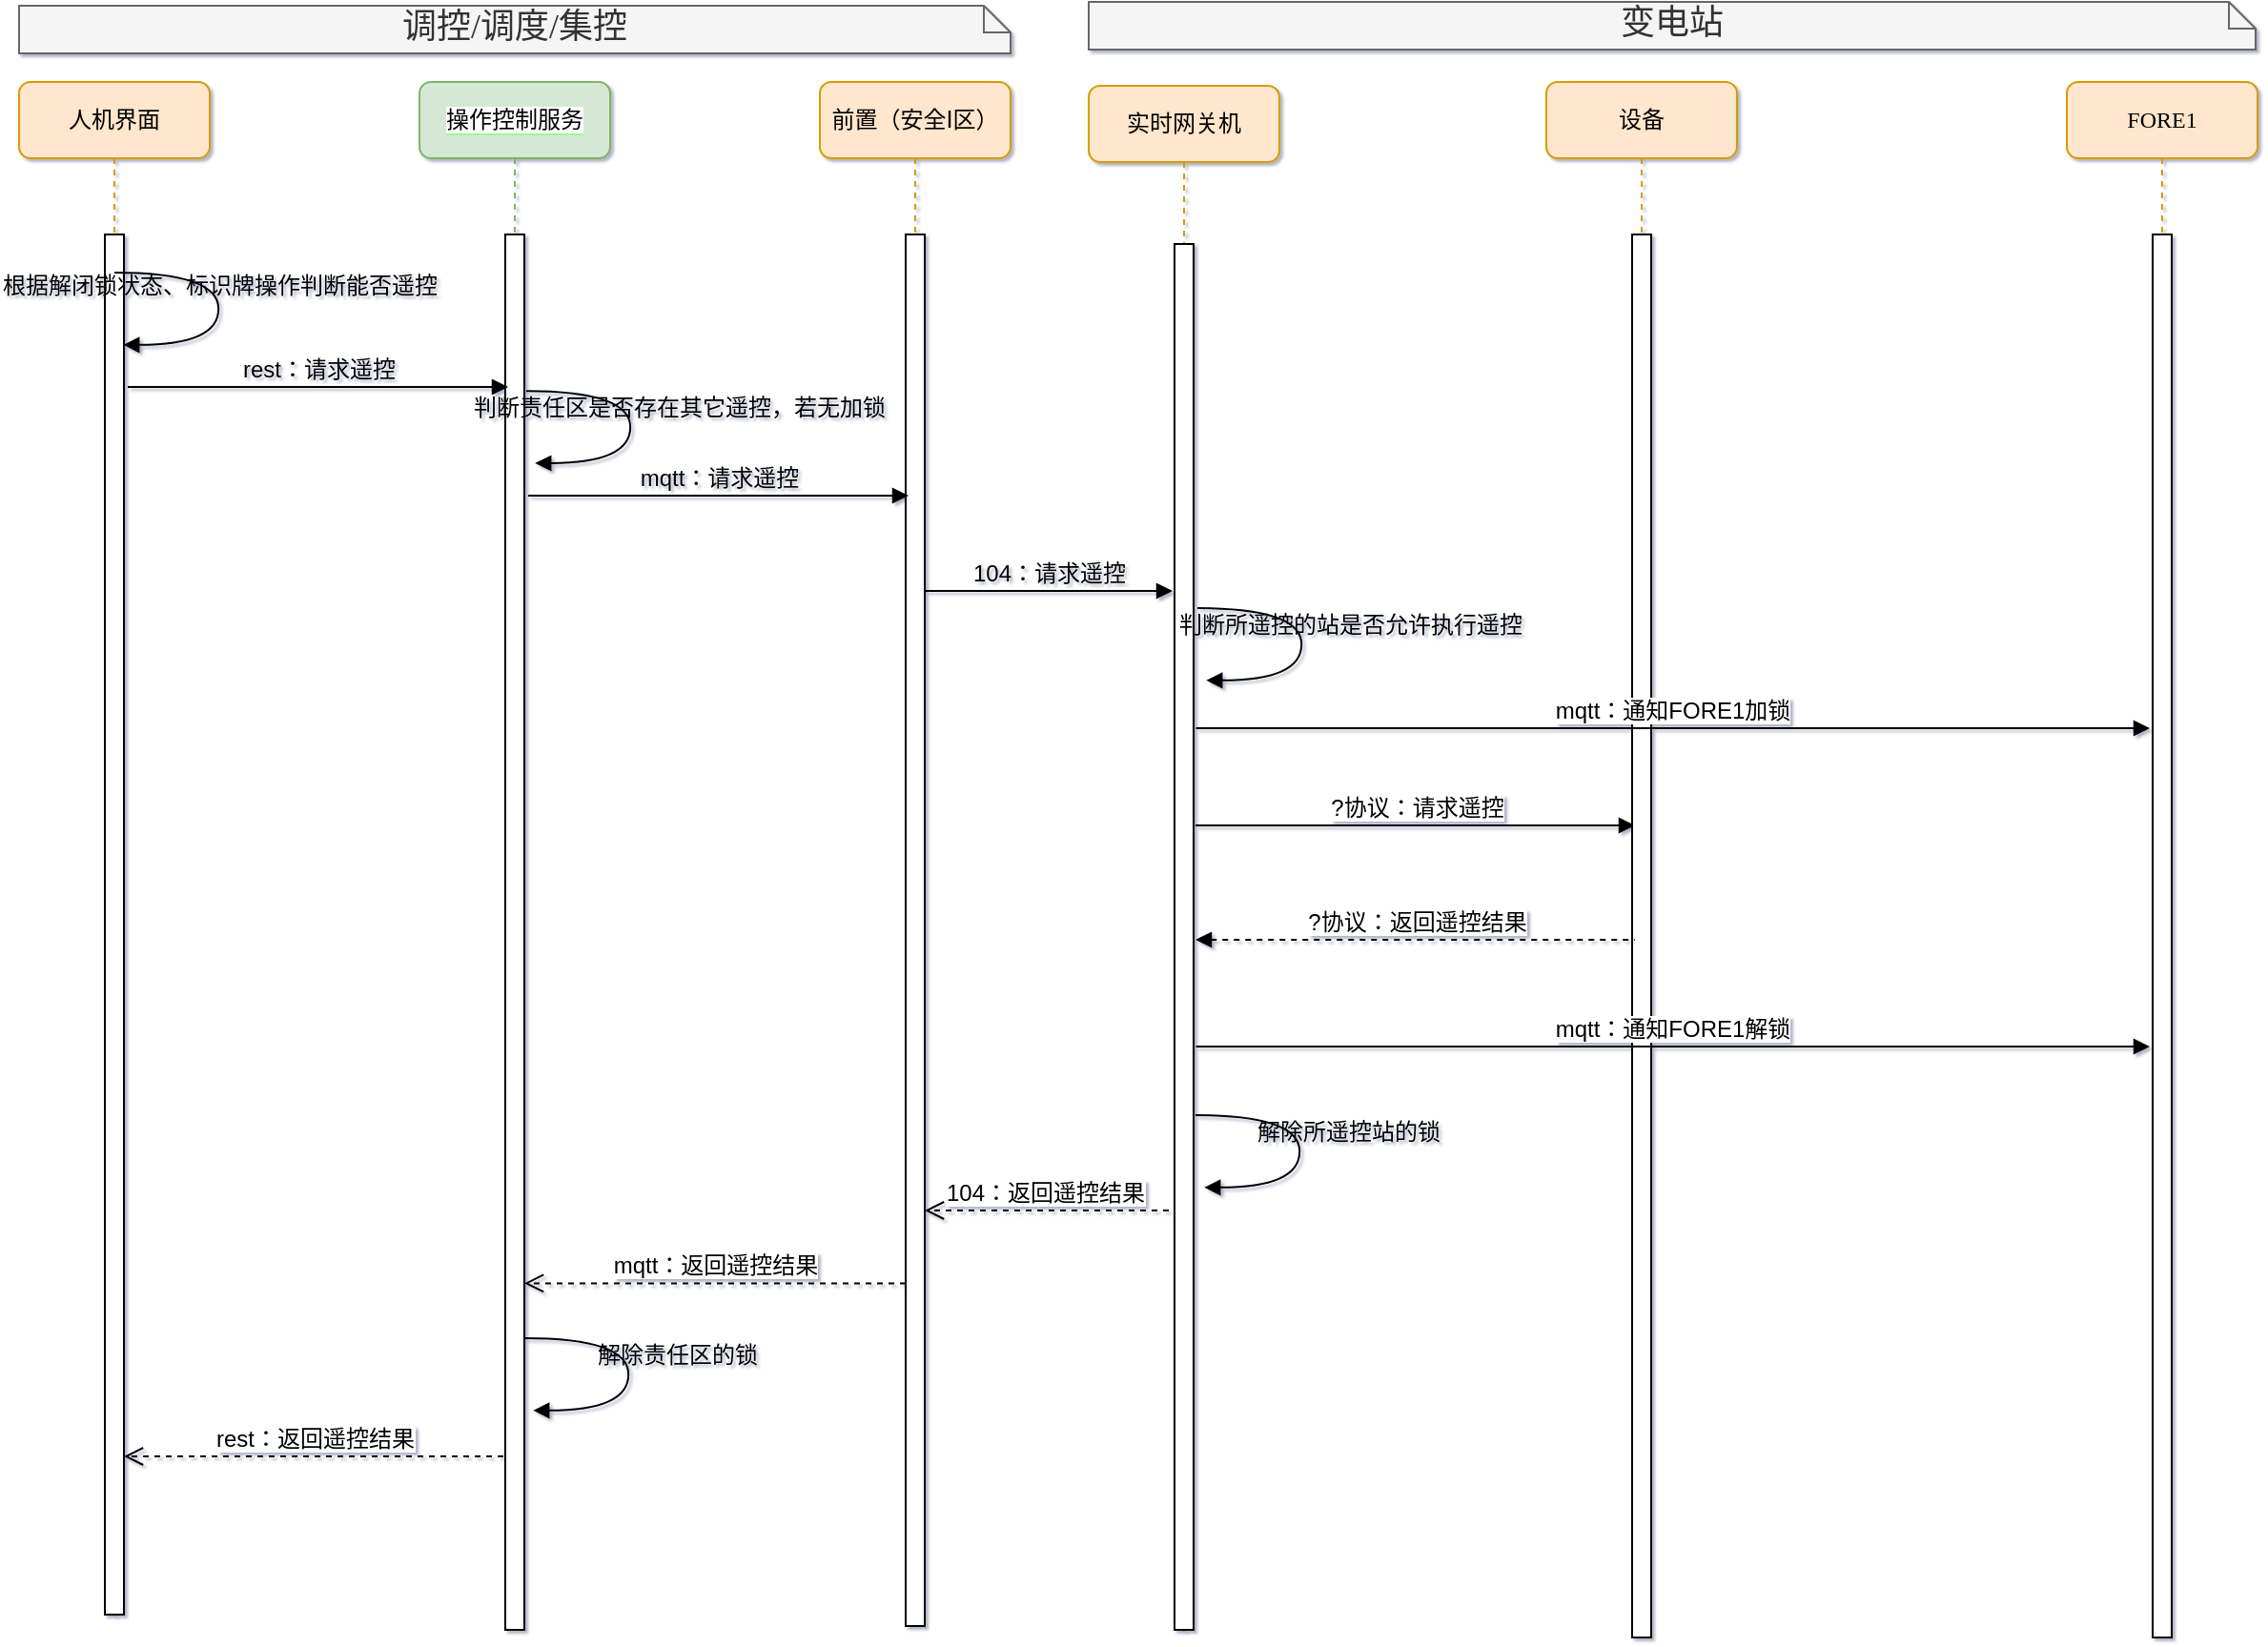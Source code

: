 <mxfile version="14.1.9" type="github" pages="8">
  <diagram id="xpMszpWP5vrc_gCUpFQ1" name="集控站直控">
    <mxGraphModel dx="1634" dy="763" grid="0" gridSize="10" guides="1" tooltips="1" connect="1" arrows="1" fold="1" page="1" pageScale="1" pageWidth="827" pageHeight="1169" background="none" math="0" shadow="1">
      <root>
        <mxCell id="0" />
        <mxCell id="1" parent="0" />
        <mxCell id="OAktlr_rAtMlSzYdnEFI-1" value="&lt;span style=&quot;background-color: rgb(255 , 255 , 255)&quot;&gt;操作控制服务&lt;/span&gt;" style="shape=umlLifeline;perimeter=lifelinePerimeter;whiteSpace=wrap;html=1;container=1;collapsible=0;recursiveResize=0;outlineConnect=0;rounded=1;shadow=0;comic=0;labelBackgroundColor=#99FF99;strokeWidth=1;fontFamily=Verdana;fontSize=12;align=center;fillColor=#d5e8d4;strokeColor=#82b366;" parent="1" vertex="1">
          <mxGeometry x="750" y="60" width="100" height="812" as="geometry" />
        </mxCell>
        <mxCell id="OAktlr_rAtMlSzYdnEFI-2" value="" style="html=1;points=[];perimeter=orthogonalPerimeter;rounded=0;shadow=0;comic=0;labelBackgroundColor=none;strokeWidth=1;fontFamily=Helvetica;fontSize=12;align=center;" parent="OAktlr_rAtMlSzYdnEFI-1" vertex="1">
          <mxGeometry x="45" y="80" width="10" height="732" as="geometry" />
        </mxCell>
        <mxCell id="OAktlr_rAtMlSzYdnEFI-24" value="mqtt：返回遥控结果" style="html=1;verticalAlign=bottom;endArrow=open;dashed=1;endSize=8;fontFamily=Helvetica;entryX=1;entryY=0.81;entryDx=0;entryDy=0;entryPerimeter=0;fontSize=12;" parent="OAktlr_rAtMlSzYdnEFI-1" edge="1">
          <mxGeometry relative="1" as="geometry">
            <mxPoint x="255" y="630.2" as="sourcePoint" />
            <mxPoint x="55" y="630.2" as="targetPoint" />
          </mxGeometry>
        </mxCell>
        <mxCell id="OAktlr_rAtMlSzYdnEFI-3" value="前置（安全Ⅰ区）" style="shape=umlLifeline;perimeter=lifelinePerimeter;whiteSpace=wrap;html=1;container=1;collapsible=0;recursiveResize=0;outlineConnect=0;rounded=1;shadow=0;comic=0;labelBackgroundColor=none;strokeWidth=1;fontFamily=Verdana;fontSize=12;align=center;fillColor=#ffe6cc;strokeColor=#d79b00;" parent="1" vertex="1">
          <mxGeometry x="960" y="60" width="100" height="810" as="geometry" />
        </mxCell>
        <mxCell id="OAktlr_rAtMlSzYdnEFI-4" value="" style="html=1;points=[];perimeter=orthogonalPerimeter;rounded=0;shadow=0;comic=0;labelBackgroundColor=none;strokeWidth=1;fontFamily=Helvetica;fontSize=12;align=center;" parent="OAktlr_rAtMlSzYdnEFI-3" vertex="1">
          <mxGeometry x="45" y="80" width="10" height="730" as="geometry" />
        </mxCell>
        <mxCell id="OAktlr_rAtMlSzYdnEFI-10" value="人机界面" style="shape=umlLifeline;perimeter=lifelinePerimeter;whiteSpace=wrap;html=1;container=1;collapsible=0;recursiveResize=0;outlineConnect=0;rounded=1;shadow=0;comic=0;labelBackgroundColor=none;strokeWidth=1;fontFamily=Verdana;fontSize=12;align=center;fillColor=#ffe6cc;strokeColor=#d79b00;" parent="1" vertex="1">
          <mxGeometry x="540" y="60" width="100" height="807" as="geometry" />
        </mxCell>
        <mxCell id="OAktlr_rAtMlSzYdnEFI-11" value="" style="html=1;points=[];perimeter=orthogonalPerimeter;rounded=0;shadow=0;comic=0;labelBackgroundColor=none;strokeWidth=1;fontFamily=Helvetica;fontSize=12;align=center;" parent="OAktlr_rAtMlSzYdnEFI-10" vertex="1">
          <mxGeometry x="45" y="80" width="10" height="724" as="geometry" />
        </mxCell>
        <mxCell id="OAktlr_rAtMlSzYdnEFI-13" value="104：请求遥控" style="html=1;verticalAlign=bottom;endArrow=block;labelBackgroundColor=none;fontFamily=Helvetica;fontSize=12;edgeStyle=elbowEdgeStyle;elbow=vertical;" parent="1" edge="1">
          <mxGeometry relative="1" as="geometry">
            <mxPoint x="1015" y="327" as="sourcePoint" />
            <Array as="points">
              <mxPoint x="1020" y="327" />
            </Array>
            <mxPoint x="1145" y="327" as="targetPoint" />
          </mxGeometry>
        </mxCell>
        <mxCell id="OAktlr_rAtMlSzYdnEFI-14" value="rest：请求遥控" style="html=1;verticalAlign=bottom;endArrow=block;labelBackgroundColor=none;fontFamily=Helvetica;fontSize=12;edgeStyle=elbowEdgeStyle;elbow=vertical;" parent="1" edge="1">
          <mxGeometry relative="1" as="geometry">
            <mxPoint x="597" y="220" as="sourcePoint" />
            <mxPoint x="796.5" y="220" as="targetPoint" />
          </mxGeometry>
        </mxCell>
        <mxCell id="OAktlr_rAtMlSzYdnEFI-15" value="&lt;div style=&quot;text-align: justify&quot;&gt;&lt;span&gt;&lt;font style=&quot;font-size: 18px&quot;&gt;调控/调度/集控&lt;/font&gt;&lt;/span&gt;&lt;/div&gt;" style="shape=note;whiteSpace=wrap;html=1;size=14;verticalAlign=top;align=center;spacingTop=-6;rounded=0;shadow=0;comic=0;labelBackgroundColor=none;strokeWidth=1;fontFamily=Verdana;fontSize=12;fillColor=#f5f5f5;strokeColor=#666666;fontColor=#333333;" parent="1" vertex="1">
          <mxGeometry x="540" y="20" width="520" height="25" as="geometry" />
        </mxCell>
        <mxCell id="OAktlr_rAtMlSzYdnEFI-25" value="rest：返回遥控结果" style="html=1;verticalAlign=bottom;endArrow=open;dashed=1;endSize=8;fontFamily=Helvetica;entryX=1.1;entryY=0.98;entryDx=0;entryDy=0;entryPerimeter=0;fontSize=12;" parent="1" edge="1">
          <mxGeometry relative="1" as="geometry">
            <mxPoint x="794" y="781" as="sourcePoint" />
            <mxPoint x="595" y="781" as="targetPoint" />
          </mxGeometry>
        </mxCell>
        <mxCell id="OAktlr_rAtMlSzYdnEFI-31" value="104：返回遥控结果" style="html=1;verticalAlign=bottom;endArrow=open;dashed=1;endSize=8;fontFamily=Helvetica;entryX=1.2;entryY=0.9;entryDx=0;entryDy=0;entryPerimeter=0;fontSize=12;" parent="1" edge="1">
          <mxGeometry x="0.016" relative="1" as="geometry">
            <mxPoint x="1143" y="652" as="sourcePoint" />
            <mxPoint x="1015" y="652" as="targetPoint" />
            <mxPoint as="offset" />
          </mxGeometry>
        </mxCell>
        <mxCell id="OAktlr_rAtMlSzYdnEFI-34" value="mqtt：请求遥控" style="html=1;verticalAlign=bottom;endArrow=block;labelBackgroundColor=none;fontFamily=Helvetica;fontSize=12;edgeStyle=elbowEdgeStyle;elbow=vertical;" parent="1" edge="1">
          <mxGeometry x="0.003" relative="1" as="geometry">
            <mxPoint x="807" y="277" as="sourcePoint" />
            <mxPoint x="1006.5" y="277" as="targetPoint" />
            <Array as="points">
              <mxPoint x="917" y="277" />
              <mxPoint x="757" y="327" />
              <mxPoint x="747" y="327" />
            </Array>
            <mxPoint as="offset" />
          </mxGeometry>
        </mxCell>
        <mxCell id="OAktlr_rAtMlSzYdnEFI-40" value="根据解闭锁状态、标识牌操作判断能否遥控" style="html=1;verticalAlign=bottom;endArrow=block;labelBackgroundColor=none;fontFamily=Verdana;fontSize=12;elbow=vertical;edgeStyle=orthogonalEdgeStyle;curved=1;entryX=1;entryY=0.286;entryPerimeter=0;exitX=1.038;exitY=0.345;exitPerimeter=0;" parent="1" edge="1">
          <mxGeometry relative="1" as="geometry">
            <mxPoint x="590.0" y="160.0" as="sourcePoint" />
            <mxPoint x="594.62" y="197.92" as="targetPoint" />
            <Array as="points">
              <mxPoint x="644.62" y="159.9" />
              <mxPoint x="644.62" y="197.9" />
            </Array>
          </mxGeometry>
        </mxCell>
        <mxCell id="OAktlr_rAtMlSzYdnEFI-41" value="判断责任区是否存在其它遥控，若无加锁" style="html=1;verticalAlign=bottom;endArrow=block;labelBackgroundColor=none;fontFamily=Verdana;fontSize=12;elbow=vertical;edgeStyle=orthogonalEdgeStyle;curved=1;entryX=1;entryY=0.286;entryPerimeter=0;exitX=1.038;exitY=0.345;exitPerimeter=0;" parent="1" edge="1">
          <mxGeometry x="0.018" y="25" relative="1" as="geometry">
            <mxPoint x="806" y="222.08" as="sourcePoint" />
            <mxPoint x="810.62" y="260.0" as="targetPoint" />
            <Array as="points">
              <mxPoint x="860.62" y="221.98" />
              <mxPoint x="860.62" y="259.98" />
            </Array>
            <mxPoint as="offset" />
          </mxGeometry>
        </mxCell>
        <mxCell id="OAktlr_rAtMlSzYdnEFI-51" value="解除责任区的锁" style="html=1;verticalAlign=bottom;endArrow=block;labelBackgroundColor=none;fontFamily=Verdana;fontSize=12;elbow=vertical;edgeStyle=orthogonalEdgeStyle;curved=1;entryX=1;entryY=0.286;entryPerimeter=0;exitX=1.038;exitY=0.345;exitPerimeter=0;" parent="1" edge="1">
          <mxGeometry x="0.018" y="25" relative="1" as="geometry">
            <mxPoint x="805" y="719" as="sourcePoint" />
            <mxPoint x="809.62" y="756.92" as="targetPoint" />
            <Array as="points">
              <mxPoint x="859.62" y="718.9" />
              <mxPoint x="859.62" y="756.9" />
            </Array>
            <mxPoint as="offset" />
          </mxGeometry>
        </mxCell>
        <mxCell id="LbSqdh2Q24WJFpLlBxYO-1" value="实时网关机" style="shape=umlLifeline;perimeter=lifelinePerimeter;whiteSpace=wrap;html=1;container=1;collapsible=0;recursiveResize=0;outlineConnect=0;rounded=1;shadow=0;comic=0;labelBackgroundColor=none;strokeWidth=1;fontFamily=Verdana;fontSize=12;align=center;fillColor=#ffe6cc;strokeColor=#d79b00;" vertex="1" parent="1">
          <mxGeometry x="1101" y="62" width="100" height="811" as="geometry" />
        </mxCell>
        <mxCell id="LbSqdh2Q24WJFpLlBxYO-2" value="" style="html=1;points=[];perimeter=orthogonalPerimeter;rounded=0;shadow=0;comic=0;labelBackgroundColor=none;strokeWidth=1;fontFamily=Helvetica;fontSize=12;align=center;" vertex="1" parent="LbSqdh2Q24WJFpLlBxYO-1">
          <mxGeometry x="45" y="83" width="10" height="727" as="geometry" />
        </mxCell>
        <mxCell id="LbSqdh2Q24WJFpLlBxYO-3" value="?协议：请求遥控" style="html=1;verticalAlign=bottom;endArrow=block;fontFamily=Helvetica;fontSize=12;" edge="1" parent="1">
          <mxGeometry width="80" relative="1" as="geometry">
            <mxPoint x="1157" y="450" as="sourcePoint" />
            <mxPoint x="1387.5" y="450" as="targetPoint" />
          </mxGeometry>
        </mxCell>
        <mxCell id="LbSqdh2Q24WJFpLlBxYO-4" value="判断所遥控的站是否允许执行遥控" style="html=1;verticalAlign=bottom;endArrow=block;labelBackgroundColor=none;fontFamily=Verdana;fontSize=12;elbow=vertical;edgeStyle=orthogonalEdgeStyle;curved=1;entryX=1;entryY=0.286;entryPerimeter=0;exitX=1.038;exitY=0.345;exitPerimeter=0;" edge="1" parent="1">
          <mxGeometry x="0.018" y="25" relative="1" as="geometry">
            <mxPoint x="1158" y="336" as="sourcePoint" />
            <mxPoint x="1162.62" y="373.92" as="targetPoint" />
            <Array as="points">
              <mxPoint x="1212.62" y="335.9" />
              <mxPoint x="1212.62" y="373.9" />
            </Array>
            <mxPoint as="offset" />
          </mxGeometry>
        </mxCell>
        <mxCell id="LbSqdh2Q24WJFpLlBxYO-5" value="设备" style="shape=umlLifeline;perimeter=lifelinePerimeter;whiteSpace=wrap;html=1;container=1;collapsible=0;recursiveResize=0;outlineConnect=0;rounded=1;shadow=0;comic=0;labelBackgroundColor=none;strokeWidth=1;fontFamily=Verdana;fontSize=12;align=center;fillColor=#ffe6cc;strokeColor=#d79b00;" vertex="1" parent="1">
          <mxGeometry x="1341" y="60" width="100" height="816" as="geometry" />
        </mxCell>
        <mxCell id="LbSqdh2Q24WJFpLlBxYO-6" value="" style="html=1;points=[];perimeter=orthogonalPerimeter;rounded=0;shadow=0;comic=0;labelBackgroundColor=none;strokeWidth=1;fontFamily=Helvetica;fontSize=12;align=center;" vertex="1" parent="LbSqdh2Q24WJFpLlBxYO-5">
          <mxGeometry x="45" y="80" width="10" height="736" as="geometry" />
        </mxCell>
        <mxCell id="LbSqdh2Q24WJFpLlBxYO-7" value="解除所遥控站的锁" style="html=1;verticalAlign=bottom;endArrow=block;labelBackgroundColor=none;fontFamily=Verdana;fontSize=12;elbow=vertical;edgeStyle=orthogonalEdgeStyle;curved=1;entryX=1;entryY=0.286;entryPerimeter=0;exitX=1.038;exitY=0.345;exitPerimeter=0;" edge="1" parent="1">
          <mxGeometry x="0.018" y="25" relative="1" as="geometry">
            <mxPoint x="1157" y="602" as="sourcePoint" />
            <mxPoint x="1161.62" y="639.92" as="targetPoint" />
            <Array as="points">
              <mxPoint x="1211.62" y="601.9" />
              <mxPoint x="1211.62" y="639.9" />
            </Array>
            <mxPoint as="offset" />
          </mxGeometry>
        </mxCell>
        <mxCell id="LbSqdh2Q24WJFpLlBxYO-8" value="?协议：返回遥控结果" style="html=1;verticalAlign=bottom;endArrow=none;fontFamily=Helvetica;fontSize=12;dashed=1;startArrow=block;startFill=1;endFill=0;" edge="1" parent="1">
          <mxGeometry width="80" relative="1" as="geometry">
            <mxPoint x="1157" y="510" as="sourcePoint" />
            <mxPoint x="1387.5" y="510" as="targetPoint" />
          </mxGeometry>
        </mxCell>
        <mxCell id="LbSqdh2Q24WJFpLlBxYO-10" value="mqtt：通知FORE1解锁" style="html=1;verticalAlign=bottom;endArrow=block;fontFamily=Helvetica;fontSize=12;" edge="1" parent="1">
          <mxGeometry width="80" relative="1" as="geometry">
            <mxPoint x="1157.25" y="566" as="sourcePoint" />
            <mxPoint x="1657.5" y="566" as="targetPoint" />
          </mxGeometry>
        </mxCell>
        <mxCell id="ISzSaYAcbgQSI4KuZ1ga-1" value="FORE1" style="shape=umlLifeline;perimeter=lifelinePerimeter;whiteSpace=wrap;html=1;container=1;collapsible=0;recursiveResize=0;outlineConnect=0;rounded=1;shadow=0;comic=0;labelBackgroundColor=none;strokeWidth=1;fontFamily=Verdana;fontSize=12;align=center;fillColor=#ffe6cc;strokeColor=#d79b00;" vertex="1" parent="1">
          <mxGeometry x="1614" y="60" width="100" height="816" as="geometry" />
        </mxCell>
        <mxCell id="ISzSaYAcbgQSI4KuZ1ga-2" value="" style="html=1;points=[];perimeter=orthogonalPerimeter;rounded=0;shadow=0;comic=0;labelBackgroundColor=none;strokeWidth=1;fontFamily=Helvetica;fontSize=12;align=center;" vertex="1" parent="ISzSaYAcbgQSI4KuZ1ga-1">
          <mxGeometry x="45" y="80" width="10" height="736" as="geometry" />
        </mxCell>
        <mxCell id="tYU4CJyS0lu0Jfi3BvtX-1" value="&lt;font style=&quot;font-size: 18px&quot;&gt;变电站&lt;/font&gt;" style="shape=note;whiteSpace=wrap;html=1;size=14;verticalAlign=top;align=center;spacingTop=-6;rounded=0;shadow=0;comic=0;labelBackgroundColor=none;strokeWidth=1;fontFamily=Verdana;fontSize=12;fillColor=#f5f5f5;strokeColor=#666666;fontColor=#333333;" vertex="1" parent="1">
          <mxGeometry x="1101" y="18" width="612" height="25" as="geometry" />
        </mxCell>
        <mxCell id="tYU4CJyS0lu0Jfi3BvtX-3" value="mqtt：通知FORE1加锁" style="html=1;verticalAlign=bottom;endArrow=block;fontFamily=Helvetica;fontSize=12;" edge="1" parent="1">
          <mxGeometry width="80" relative="1" as="geometry">
            <mxPoint x="1157.25" y="399" as="sourcePoint" />
            <mxPoint x="1657.5" y="399" as="targetPoint" />
          </mxGeometry>
        </mxCell>
      </root>
    </mxGraphModel>
  </diagram>
  <diagram id="a6BCL58FIUwq8ESVcJmH" name="集控站遥控选择">
    <mxGraphModel dx="1634" dy="763" grid="0" gridSize="10" guides="1" tooltips="1" connect="1" arrows="1" fold="1" page="1" pageScale="1" pageWidth="827" pageHeight="1169" math="0" shadow="1">
      <root>
        <mxCell id="TsInHWMdMIwJDS8TREMW-0" />
        <mxCell id="TsInHWMdMIwJDS8TREMW-1" parent="TsInHWMdMIwJDS8TREMW-0" />
        <mxCell id="5RTT0yzJ6uIvpem1gimg-0" value="&lt;span style=&quot;background-color: rgb(255 , 255 , 255)&quot;&gt;操作控制服务&lt;/span&gt;" style="shape=umlLifeline;perimeter=lifelinePerimeter;whiteSpace=wrap;html=1;container=1;collapsible=0;recursiveResize=0;outlineConnect=0;rounded=1;shadow=0;comic=0;labelBackgroundColor=#99FF99;strokeWidth=1;fontFamily=Verdana;fontSize=12;align=center;fillColor=#d5e8d4;strokeColor=#82b366;" parent="TsInHWMdMIwJDS8TREMW-1" vertex="1">
          <mxGeometry x="750" y="60" width="100" height="812" as="geometry" />
        </mxCell>
        <mxCell id="5RTT0yzJ6uIvpem1gimg-1" value="" style="html=1;points=[];perimeter=orthogonalPerimeter;rounded=0;shadow=0;comic=0;labelBackgroundColor=none;strokeWidth=1;fontFamily=Helvetica;fontSize=12;align=center;" parent="5RTT0yzJ6uIvpem1gimg-0" vertex="1">
          <mxGeometry x="45" y="80" width="10" height="732" as="geometry" />
        </mxCell>
        <mxCell id="5RTT0yzJ6uIvpem1gimg-2" value="mqtt：返回遥控选择结果" style="html=1;verticalAlign=bottom;endArrow=open;dashed=1;endSize=8;fontFamily=Helvetica;entryX=1;entryY=0.81;entryDx=0;entryDy=0;entryPerimeter=0;fontSize=12;" parent="5RTT0yzJ6uIvpem1gimg-0" edge="1">
          <mxGeometry relative="1" as="geometry">
            <mxPoint x="255" y="630.2" as="sourcePoint" />
            <mxPoint x="55" y="630.2" as="targetPoint" />
          </mxGeometry>
        </mxCell>
        <mxCell id="5RTT0yzJ6uIvpem1gimg-3" value="FORE1" style="shape=umlLifeline;perimeter=lifelinePerimeter;whiteSpace=wrap;html=1;container=1;collapsible=0;recursiveResize=0;outlineConnect=0;rounded=1;shadow=0;comic=0;labelBackgroundColor=none;strokeWidth=1;fontFamily=Verdana;fontSize=12;align=center;fillColor=#ffe6cc;strokeColor=#d79b00;" parent="TsInHWMdMIwJDS8TREMW-1" vertex="1">
          <mxGeometry x="960" y="60" width="100" height="810" as="geometry" />
        </mxCell>
        <mxCell id="5RTT0yzJ6uIvpem1gimg-4" value="" style="html=1;points=[];perimeter=orthogonalPerimeter;rounded=0;shadow=0;comic=0;labelBackgroundColor=none;strokeWidth=1;fontFamily=Helvetica;fontSize=12;align=center;" parent="5RTT0yzJ6uIvpem1gimg-3" vertex="1">
          <mxGeometry x="45" y="80" width="10" height="730" as="geometry" />
        </mxCell>
        <mxCell id="5RTT0yzJ6uIvpem1gimg-9" value="人机界面" style="shape=umlLifeline;perimeter=lifelinePerimeter;whiteSpace=wrap;html=1;container=1;collapsible=0;recursiveResize=0;outlineConnect=0;rounded=1;shadow=0;comic=0;labelBackgroundColor=none;strokeWidth=1;fontFamily=Verdana;fontSize=12;align=center;fillColor=#ffe6cc;strokeColor=#d79b00;" parent="TsInHWMdMIwJDS8TREMW-1" vertex="1">
          <mxGeometry x="540" y="60" width="100" height="807" as="geometry" />
        </mxCell>
        <mxCell id="5RTT0yzJ6uIvpem1gimg-10" value="" style="html=1;points=[];perimeter=orthogonalPerimeter;rounded=0;shadow=0;comic=0;labelBackgroundColor=none;strokeWidth=1;fontFamily=Helvetica;fontSize=12;align=center;" parent="5RTT0yzJ6uIvpem1gimg-9" vertex="1">
          <mxGeometry x="45" y="80" width="10" height="724" as="geometry" />
        </mxCell>
        <mxCell id="5RTT0yzJ6uIvpem1gimg-11" value="104：请求遥控选择" style="html=1;verticalAlign=bottom;endArrow=block;labelBackgroundColor=none;fontFamily=Helvetica;fontSize=12;edgeStyle=elbowEdgeStyle;elbow=vertical;" parent="TsInHWMdMIwJDS8TREMW-1" edge="1">
          <mxGeometry relative="1" as="geometry">
            <mxPoint x="1015" y="327" as="sourcePoint" />
            <Array as="points">
              <mxPoint x="1020" y="327" />
            </Array>
            <mxPoint x="1145" y="327" as="targetPoint" />
          </mxGeometry>
        </mxCell>
        <mxCell id="5RTT0yzJ6uIvpem1gimg-12" value="rest：请求遥控选择" style="html=1;verticalAlign=bottom;endArrow=block;labelBackgroundColor=none;fontFamily=Helvetica;fontSize=12;edgeStyle=elbowEdgeStyle;elbow=vertical;" parent="TsInHWMdMIwJDS8TREMW-1" edge="1">
          <mxGeometry relative="1" as="geometry">
            <mxPoint x="597" y="220" as="sourcePoint" />
            <mxPoint x="796.5" y="220" as="targetPoint" />
          </mxGeometry>
        </mxCell>
        <mxCell id="5RTT0yzJ6uIvpem1gimg-13" value="&lt;div style=&quot;text-align: justify&quot;&gt;&lt;span&gt;&lt;font style=&quot;font-size: 18px&quot;&gt;调控/调度/集控&lt;/font&gt;&lt;/span&gt;&lt;/div&gt;" style="shape=note;whiteSpace=wrap;html=1;size=14;verticalAlign=top;align=center;spacingTop=-6;rounded=0;shadow=0;comic=0;labelBackgroundColor=none;strokeWidth=1;fontFamily=Verdana;fontSize=12;fillColor=#f5f5f5;strokeColor=#666666;fontColor=#333333;" parent="TsInHWMdMIwJDS8TREMW-1" vertex="1">
          <mxGeometry x="540" y="20" width="520" height="25" as="geometry" />
        </mxCell>
        <mxCell id="5RTT0yzJ6uIvpem1gimg-16" value="rest：返回遥控选择结果" style="html=1;verticalAlign=bottom;endArrow=open;dashed=1;endSize=8;fontFamily=Helvetica;entryX=1.1;entryY=0.98;entryDx=0;entryDy=0;entryPerimeter=0;fontSize=12;" parent="TsInHWMdMIwJDS8TREMW-1" edge="1">
          <mxGeometry relative="1" as="geometry">
            <mxPoint x="794" y="746" as="sourcePoint" />
            <mxPoint x="595" y="746" as="targetPoint" />
          </mxGeometry>
        </mxCell>
        <mxCell id="5RTT0yzJ6uIvpem1gimg-17" value="104：返回遥控选择结果" style="html=1;verticalAlign=bottom;endArrow=open;dashed=1;endSize=8;fontFamily=Helvetica;entryX=1.2;entryY=0.9;entryDx=0;entryDy=0;entryPerimeter=0;fontSize=12;" parent="TsInHWMdMIwJDS8TREMW-1" edge="1">
          <mxGeometry x="0.016" relative="1" as="geometry">
            <mxPoint x="1143" y="652" as="sourcePoint" />
            <mxPoint x="1015" y="652" as="targetPoint" />
            <mxPoint as="offset" />
          </mxGeometry>
        </mxCell>
        <mxCell id="5RTT0yzJ6uIvpem1gimg-19" value="mqtt：请求遥控选择" style="html=1;verticalAlign=bottom;endArrow=block;labelBackgroundColor=none;fontFamily=Helvetica;fontSize=12;edgeStyle=elbowEdgeStyle;elbow=vertical;" parent="TsInHWMdMIwJDS8TREMW-1" edge="1">
          <mxGeometry x="0.003" relative="1" as="geometry">
            <mxPoint x="807" y="277" as="sourcePoint" />
            <mxPoint x="1006.5" y="277" as="targetPoint" />
            <Array as="points">
              <mxPoint x="917" y="277" />
              <mxPoint x="757" y="327" />
              <mxPoint x="747" y="327" />
            </Array>
            <mxPoint as="offset" />
          </mxGeometry>
        </mxCell>
        <mxCell id="5RTT0yzJ6uIvpem1gimg-20" value="根据解闭锁状态、标识牌操作判断能否遥控选择" style="html=1;verticalAlign=bottom;endArrow=block;labelBackgroundColor=none;fontFamily=Verdana;fontSize=12;elbow=vertical;edgeStyle=orthogonalEdgeStyle;curved=1;entryX=1;entryY=0.286;entryPerimeter=0;exitX=1.038;exitY=0.345;exitPerimeter=0;" parent="TsInHWMdMIwJDS8TREMW-1" edge="1">
          <mxGeometry relative="1" as="geometry">
            <mxPoint x="590" y="160.0" as="sourcePoint" />
            <mxPoint x="594.62" y="197.92" as="targetPoint" />
            <Array as="points">
              <mxPoint x="644.62" y="159.9" />
              <mxPoint x="644.62" y="197.9" />
            </Array>
          </mxGeometry>
        </mxCell>
        <mxCell id="5RTT0yzJ6uIvpem1gimg-21" value="判断责任区是否存在其它遥控" style="html=1;verticalAlign=bottom;endArrow=block;labelBackgroundColor=none;fontFamily=Verdana;fontSize=12;elbow=vertical;edgeStyle=orthogonalEdgeStyle;curved=1;entryX=1;entryY=0.286;entryPerimeter=0;exitX=1.038;exitY=0.345;exitPerimeter=0;" parent="TsInHWMdMIwJDS8TREMW-1" edge="1">
          <mxGeometry x="0.018" y="25" relative="1" as="geometry">
            <mxPoint x="806" y="222.08" as="sourcePoint" />
            <mxPoint x="810.62" y="260" as="targetPoint" />
            <Array as="points">
              <mxPoint x="860.62" y="221.98" />
              <mxPoint x="860.62" y="259.98" />
            </Array>
            <mxPoint as="offset" />
          </mxGeometry>
        </mxCell>
        <mxCell id="5RTT0yzJ6uIvpem1gimg-35" value="选择遥控成功加锁" style="html=1;verticalAlign=bottom;endArrow=block;labelBackgroundColor=none;fontFamily=Verdana;fontSize=12;elbow=vertical;edgeStyle=orthogonalEdgeStyle;curved=1;entryX=1;entryY=0.286;entryPerimeter=0;exitX=1.038;exitY=0.345;exitPerimeter=0;" parent="TsInHWMdMIwJDS8TREMW-1" edge="1">
          <mxGeometry x="0.018" y="25" relative="1" as="geometry">
            <mxPoint x="810" y="700" as="sourcePoint" />
            <mxPoint x="814.62" y="737.92" as="targetPoint" />
            <Array as="points">
              <mxPoint x="864.62" y="699.9" />
              <mxPoint x="864.62" y="737.9" />
            </Array>
            <mxPoint as="offset" />
          </mxGeometry>
        </mxCell>
        <mxCell id="vYIRrOggsCSMcfdZcEOA-0" value="实时网关机" style="shape=umlLifeline;perimeter=lifelinePerimeter;whiteSpace=wrap;html=1;container=1;collapsible=0;recursiveResize=0;outlineConnect=0;rounded=1;shadow=0;comic=0;labelBackgroundColor=none;strokeWidth=1;fontFamily=Verdana;fontSize=12;align=center;fillColor=#ffe6cc;strokeColor=#d79b00;" vertex="1" parent="TsInHWMdMIwJDS8TREMW-1">
          <mxGeometry x="1101" y="60" width="100" height="811" as="geometry" />
        </mxCell>
        <mxCell id="vYIRrOggsCSMcfdZcEOA-1" value="" style="html=1;points=[];perimeter=orthogonalPerimeter;rounded=0;shadow=0;comic=0;labelBackgroundColor=none;strokeWidth=1;fontFamily=Helvetica;fontSize=12;align=center;" vertex="1" parent="vYIRrOggsCSMcfdZcEOA-0">
          <mxGeometry x="45" y="83" width="10" height="727" as="geometry" />
        </mxCell>
        <mxCell id="vYIRrOggsCSMcfdZcEOA-2" value="&lt;font style=&quot;font-size: 18px&quot;&gt;变电站&lt;/font&gt;" style="shape=note;whiteSpace=wrap;html=1;size=14;verticalAlign=top;align=center;spacingTop=-6;rounded=0;shadow=0;comic=0;labelBackgroundColor=none;strokeWidth=1;fontFamily=Verdana;fontSize=12;fillColor=#f5f5f5;strokeColor=#666666;fontColor=#333333;" vertex="1" parent="TsInHWMdMIwJDS8TREMW-1">
          <mxGeometry x="1101" y="20" width="574" height="25" as="geometry" />
        </mxCell>
        <mxCell id="vYIRrOggsCSMcfdZcEOA-3" value="?协议：请求遥控选择" style="html=1;verticalAlign=bottom;endArrow=block;fontFamily=Helvetica;fontSize=12;" edge="1" parent="TsInHWMdMIwJDS8TREMW-1">
          <mxGeometry width="80" relative="1" as="geometry">
            <mxPoint x="1155" y="403" as="sourcePoint" />
            <mxPoint x="1385.5" y="403" as="targetPoint" />
          </mxGeometry>
        </mxCell>
        <mxCell id="vYIRrOggsCSMcfdZcEOA-4" value="判断所遥控的站是否允许遥控选择" style="html=1;verticalAlign=bottom;endArrow=block;labelBackgroundColor=none;fontFamily=Verdana;fontSize=12;elbow=vertical;edgeStyle=orthogonalEdgeStyle;curved=1;entryX=1;entryY=0.286;entryPerimeter=0;exitX=1.038;exitY=0.345;exitPerimeter=0;" edge="1" parent="TsInHWMdMIwJDS8TREMW-1">
          <mxGeometry x="0.018" y="25" relative="1" as="geometry">
            <mxPoint x="1158" y="334" as="sourcePoint" />
            <mxPoint x="1162.62" y="371.92" as="targetPoint" />
            <Array as="points">
              <mxPoint x="1212.62" y="333.9" />
              <mxPoint x="1212.62" y="371.9" />
            </Array>
            <mxPoint as="offset" />
          </mxGeometry>
        </mxCell>
        <mxCell id="vYIRrOggsCSMcfdZcEOA-5" value="设备" style="shape=umlLifeline;perimeter=lifelinePerimeter;whiteSpace=wrap;html=1;container=1;collapsible=0;recursiveResize=0;outlineConnect=0;rounded=1;shadow=0;comic=0;labelBackgroundColor=none;strokeWidth=1;fontFamily=Verdana;fontSize=12;align=center;fillColor=#ffe6cc;strokeColor=#d79b00;" vertex="1" parent="TsInHWMdMIwJDS8TREMW-1">
          <mxGeometry x="1341" y="58" width="100" height="816" as="geometry" />
        </mxCell>
        <mxCell id="vYIRrOggsCSMcfdZcEOA-6" value="" style="html=1;points=[];perimeter=orthogonalPerimeter;rounded=0;shadow=0;comic=0;labelBackgroundColor=none;strokeWidth=1;fontFamily=Helvetica;fontSize=12;align=center;" vertex="1" parent="vYIRrOggsCSMcfdZcEOA-5">
          <mxGeometry x="45" y="80" width="10" height="736" as="geometry" />
        </mxCell>
        <mxCell id="vYIRrOggsCSMcfdZcEOA-7" value="" style="html=1;verticalAlign=bottom;endArrow=block;labelBackgroundColor=none;fontFamily=Verdana;fontSize=12;elbow=vertical;edgeStyle=orthogonalEdgeStyle;curved=1;entryX=1;entryY=0.286;entryPerimeter=0;exitX=1.038;exitY=0.345;exitPerimeter=0;" edge="1" parent="TsInHWMdMIwJDS8TREMW-1">
          <mxGeometry x="0.018" y="25" relative="1" as="geometry">
            <mxPoint x="1157" y="587" as="sourcePoint" />
            <mxPoint x="1161.62" y="624.92" as="targetPoint" />
            <Array as="points">
              <mxPoint x="1211.62" y="586.9" />
              <mxPoint x="1211.62" y="624.9" />
            </Array>
            <mxPoint as="offset" />
          </mxGeometry>
        </mxCell>
        <mxCell id="vPihLVBm21FbPvzSFdbm-0" value="选择遥控成功加锁" style="edgeLabel;html=1;align=center;verticalAlign=middle;resizable=0;points=[];fontSize=12;" vertex="1" connectable="0" parent="vYIRrOggsCSMcfdZcEOA-7">
          <mxGeometry x="-0.761" y="-1" relative="1" as="geometry">
            <mxPoint x="21" y="8" as="offset" />
          </mxGeometry>
        </mxCell>
        <mxCell id="vYIRrOggsCSMcfdZcEOA-8" value="?协议：返回遥控选择结果" style="html=1;verticalAlign=bottom;endArrow=none;fontFamily=Helvetica;fontSize=12;dashed=1;startArrow=block;startFill=1;endFill=0;" edge="1" parent="TsInHWMdMIwJDS8TREMW-1">
          <mxGeometry width="80" relative="1" as="geometry">
            <mxPoint x="1157" y="472" as="sourcePoint" />
            <mxPoint x="1387.5" y="472" as="targetPoint" />
          </mxGeometry>
        </mxCell>
        <mxCell id="zI3rO747xoXCxmxQDP0M-0" value="FORE1" style="shape=umlLifeline;perimeter=lifelinePerimeter;whiteSpace=wrap;html=1;container=1;collapsible=0;recursiveResize=0;outlineConnect=0;rounded=1;shadow=0;comic=0;labelBackgroundColor=none;strokeWidth=1;fontFamily=Verdana;fontSize=12;align=center;fillColor=#ffe6cc;strokeColor=#d79b00;" vertex="1" parent="TsInHWMdMIwJDS8TREMW-1">
          <mxGeometry x="1575" y="58" width="100" height="816" as="geometry" />
        </mxCell>
        <mxCell id="zI3rO747xoXCxmxQDP0M-1" value="" style="html=1;points=[];perimeter=orthogonalPerimeter;rounded=0;shadow=0;comic=0;labelBackgroundColor=none;strokeWidth=1;fontFamily=Helvetica;fontSize=12;align=center;" vertex="1" parent="zI3rO747xoXCxmxQDP0M-0">
          <mxGeometry x="45" y="80" width="10" height="736" as="geometry" />
        </mxCell>
        <mxCell id="zI3rO747xoXCxmxQDP0M-2" value="mqtt：选择成功通知FORE1加锁" style="html=1;verticalAlign=bottom;endArrow=block;fontFamily=Helvetica;fontSize=12;" edge="1" parent="TsInHWMdMIwJDS8TREMW-1">
          <mxGeometry width="80" relative="1" as="geometry">
            <mxPoint x="1157" y="544" as="sourcePoint" />
            <mxPoint x="1624.5" y="544" as="targetPoint" />
          </mxGeometry>
        </mxCell>
      </root>
    </mxGraphModel>
  </diagram>
  <diagram id="l696x38a-Nqm5peT2Peu" name="集控站遥控执行">
    <mxGraphModel dx="1634" dy="763" grid="0" gridSize="10" guides="1" tooltips="1" connect="1" arrows="1" fold="1" page="1" pageScale="1" pageWidth="827" pageHeight="1169" math="0" shadow="1">
      <root>
        <mxCell id="x2HWCKkkfEyqD4hLZzFE-0" />
        <mxCell id="x2HWCKkkfEyqD4hLZzFE-1" parent="x2HWCKkkfEyqD4hLZzFE-0" />
        <mxCell id="jX1l36r8yX6FcAj8dOug-0" value="&lt;span style=&quot;background-color: rgb(255 , 255 , 255)&quot;&gt;操作控制服务&lt;/span&gt;" style="shape=umlLifeline;perimeter=lifelinePerimeter;whiteSpace=wrap;html=1;container=1;collapsible=0;recursiveResize=0;outlineConnect=0;rounded=1;shadow=0;comic=0;labelBackgroundColor=#99FF99;strokeWidth=1;fontFamily=Verdana;fontSize=12;align=center;fillColor=#d5e8d4;strokeColor=#82b366;" parent="x2HWCKkkfEyqD4hLZzFE-1" vertex="1">
          <mxGeometry x="563" y="168" width="100" height="812" as="geometry" />
        </mxCell>
        <mxCell id="jX1l36r8yX6FcAj8dOug-1" value="" style="html=1;points=[];perimeter=orthogonalPerimeter;rounded=0;shadow=0;comic=0;labelBackgroundColor=none;strokeWidth=1;fontFamily=Helvetica;fontSize=12;align=center;" parent="jX1l36r8yX6FcAj8dOug-0" vertex="1">
          <mxGeometry x="45" y="80" width="10" height="732" as="geometry" />
        </mxCell>
        <mxCell id="jX1l36r8yX6FcAj8dOug-2" value="mqtt：返回遥控执行结果" style="html=1;verticalAlign=bottom;endArrow=open;dashed=1;endSize=8;fontFamily=Helvetica;entryX=1;entryY=0.81;entryDx=0;entryDy=0;entryPerimeter=0;fontSize=12;" parent="jX1l36r8yX6FcAj8dOug-0" edge="1">
          <mxGeometry relative="1" as="geometry">
            <mxPoint x="255" y="637.2" as="sourcePoint" />
            <mxPoint x="55" y="637.2" as="targetPoint" />
          </mxGeometry>
        </mxCell>
        <mxCell id="jX1l36r8yX6FcAj8dOug-3" value="前置（安全Ⅰ区）" style="shape=umlLifeline;perimeter=lifelinePerimeter;whiteSpace=wrap;html=1;container=1;collapsible=0;recursiveResize=0;outlineConnect=0;rounded=1;shadow=0;comic=0;labelBackgroundColor=none;strokeWidth=1;fontFamily=Verdana;fontSize=12;align=center;fillColor=#ffe6cc;strokeColor=#d79b00;" parent="x2HWCKkkfEyqD4hLZzFE-1" vertex="1">
          <mxGeometry x="773" y="168" width="100" height="810" as="geometry" />
        </mxCell>
        <mxCell id="jX1l36r8yX6FcAj8dOug-4" value="" style="html=1;points=[];perimeter=orthogonalPerimeter;rounded=0;shadow=0;comic=0;labelBackgroundColor=none;strokeWidth=1;fontFamily=Helvetica;fontSize=12;align=center;" parent="jX1l36r8yX6FcAj8dOug-3" vertex="1">
          <mxGeometry x="45" y="80" width="10" height="730" as="geometry" />
        </mxCell>
        <mxCell id="jX1l36r8yX6FcAj8dOug-5" value="实时网关机" style="shape=umlLifeline;perimeter=lifelinePerimeter;whiteSpace=wrap;html=1;container=1;collapsible=0;recursiveResize=0;outlineConnect=0;rounded=1;shadow=0;comic=0;labelBackgroundColor=none;strokeWidth=1;fontFamily=Verdana;fontSize=12;align=center;fillColor=#ffe6cc;strokeColor=#d79b00;" parent="x2HWCKkkfEyqD4hLZzFE-1" vertex="1">
          <mxGeometry x="913" y="168" width="100" height="811" as="geometry" />
        </mxCell>
        <mxCell id="jX1l36r8yX6FcAj8dOug-6" value="" style="html=1;points=[];perimeter=orthogonalPerimeter;rounded=0;shadow=0;comic=0;labelBackgroundColor=none;strokeWidth=1;fontFamily=Helvetica;fontSize=12;align=center;" parent="jX1l36r8yX6FcAj8dOug-5" vertex="1">
          <mxGeometry x="45" y="83" width="10" height="727" as="geometry" />
        </mxCell>
        <mxCell id="jX1l36r8yX6FcAj8dOug-9" value="人机界面" style="shape=umlLifeline;perimeter=lifelinePerimeter;whiteSpace=wrap;html=1;container=1;collapsible=0;recursiveResize=0;outlineConnect=0;rounded=1;shadow=0;comic=0;labelBackgroundColor=none;strokeWidth=1;fontFamily=Verdana;fontSize=12;align=center;fillColor=#ffe6cc;strokeColor=#d79b00;" parent="x2HWCKkkfEyqD4hLZzFE-1" vertex="1">
          <mxGeometry x="353" y="168" width="100" height="807" as="geometry" />
        </mxCell>
        <mxCell id="jX1l36r8yX6FcAj8dOug-10" value="" style="html=1;points=[];perimeter=orthogonalPerimeter;rounded=0;shadow=0;comic=0;labelBackgroundColor=none;strokeWidth=1;fontFamily=Helvetica;fontSize=12;align=center;" parent="jX1l36r8yX6FcAj8dOug-9" vertex="1">
          <mxGeometry x="45" y="80" width="10" height="724" as="geometry" />
        </mxCell>
        <mxCell id="jX1l36r8yX6FcAj8dOug-11" value="104：请求遥控执行" style="html=1;verticalAlign=bottom;endArrow=block;labelBackgroundColor=none;fontFamily=Helvetica;fontSize=12;edgeStyle=elbowEdgeStyle;elbow=vertical;" parent="x2HWCKkkfEyqD4hLZzFE-1" edge="1">
          <mxGeometry relative="1" as="geometry">
            <mxPoint x="828" y="435" as="sourcePoint" />
            <Array as="points">
              <mxPoint x="833" y="435" />
            </Array>
            <mxPoint x="958" y="435" as="targetPoint" />
          </mxGeometry>
        </mxCell>
        <mxCell id="jX1l36r8yX6FcAj8dOug-12" value="rest：请求遥控执行" style="html=1;verticalAlign=bottom;endArrow=block;labelBackgroundColor=none;fontFamily=Helvetica;fontSize=12;edgeStyle=elbowEdgeStyle;elbow=vertical;" parent="x2HWCKkkfEyqD4hLZzFE-1" edge="1">
          <mxGeometry relative="1" as="geometry">
            <mxPoint x="410" y="328" as="sourcePoint" />
            <mxPoint x="609.5" y="328" as="targetPoint" />
          </mxGeometry>
        </mxCell>
        <mxCell id="jX1l36r8yX6FcAj8dOug-13" value="&lt;div style=&quot;text-align: justify&quot;&gt;&lt;span&gt;&lt;font style=&quot;font-size: 18px&quot;&gt;调控/调度/集控&lt;/font&gt;&lt;/span&gt;&lt;/div&gt;" style="shape=note;whiteSpace=wrap;html=1;size=14;verticalAlign=top;align=center;spacingTop=-6;rounded=0;shadow=0;comic=0;labelBackgroundColor=none;strokeWidth=1;fontFamily=Verdana;fontSize=12;fillColor=#f5f5f5;strokeColor=#666666;fontColor=#333333;" parent="x2HWCKkkfEyqD4hLZzFE-1" vertex="1">
          <mxGeometry x="353" y="128" width="520" height="25" as="geometry" />
        </mxCell>
        <mxCell id="jX1l36r8yX6FcAj8dOug-14" value="&lt;font style=&quot;font-size: 18px&quot;&gt;变电站&lt;/font&gt;" style="shape=note;whiteSpace=wrap;html=1;size=14;verticalAlign=top;align=center;spacingTop=-6;rounded=0;shadow=0;comic=0;labelBackgroundColor=none;strokeWidth=1;fontFamily=Verdana;fontSize=12;fillColor=#f5f5f5;strokeColor=#666666;fontColor=#333333;" parent="x2HWCKkkfEyqD4hLZzFE-1" vertex="1">
          <mxGeometry x="913" y="128" width="604" height="25" as="geometry" />
        </mxCell>
        <mxCell id="jX1l36r8yX6FcAj8dOug-15" value="?协议：请求遥控执行" style="html=1;verticalAlign=bottom;endArrow=block;fontFamily=Helvetica;fontSize=12;" parent="x2HWCKkkfEyqD4hLZzFE-1" edge="1">
          <mxGeometry width="80" relative="1" as="geometry">
            <mxPoint x="969" y="502" as="sourcePoint" />
            <mxPoint x="1199.5" y="502" as="targetPoint" />
          </mxGeometry>
        </mxCell>
        <mxCell id="jX1l36r8yX6FcAj8dOug-16" value="rest：返回遥控执行结果" style="html=1;verticalAlign=bottom;endArrow=open;dashed=1;endSize=8;fontFamily=Helvetica;entryX=1.1;entryY=0.98;entryDx=0;entryDy=0;entryPerimeter=0;fontSize=12;" parent="x2HWCKkkfEyqD4hLZzFE-1" edge="1">
          <mxGeometry relative="1" as="geometry">
            <mxPoint x="607" y="889" as="sourcePoint" />
            <mxPoint x="408" y="889" as="targetPoint" />
          </mxGeometry>
        </mxCell>
        <mxCell id="jX1l36r8yX6FcAj8dOug-17" value="104：返回遥控执行结果" style="html=1;verticalAlign=bottom;endArrow=open;dashed=1;endSize=8;fontFamily=Helvetica;entryX=1.2;entryY=0.9;entryDx=0;entryDy=0;entryPerimeter=0;fontSize=12;" parent="x2HWCKkkfEyqD4hLZzFE-1" edge="1">
          <mxGeometry x="0.016" relative="1" as="geometry">
            <mxPoint x="956" y="760" as="sourcePoint" />
            <mxPoint x="828" y="760" as="targetPoint" />
            <mxPoint as="offset" />
          </mxGeometry>
        </mxCell>
        <mxCell id="jX1l36r8yX6FcAj8dOug-19" value="mqtt：请求遥控执行" style="html=1;verticalAlign=bottom;endArrow=block;labelBackgroundColor=none;fontFamily=Helvetica;fontSize=12;edgeStyle=elbowEdgeStyle;elbow=vertical;" parent="x2HWCKkkfEyqD4hLZzFE-1" edge="1">
          <mxGeometry x="0.003" relative="1" as="geometry">
            <mxPoint x="620" y="385" as="sourcePoint" />
            <mxPoint x="819.5" y="385" as="targetPoint" />
            <Array as="points">
              <mxPoint x="730" y="385" />
              <mxPoint x="570" y="435" />
              <mxPoint x="560" y="435" />
            </Array>
            <mxPoint as="offset" />
          </mxGeometry>
        </mxCell>
        <mxCell id="jX1l36r8yX6FcAj8dOug-20" value="判断选择遥控是否成功" style="html=1;verticalAlign=bottom;endArrow=block;labelBackgroundColor=none;fontFamily=Verdana;fontSize=12;elbow=vertical;edgeStyle=orthogonalEdgeStyle;curved=1;entryX=1;entryY=0.286;entryPerimeter=0;exitX=1.038;exitY=0.345;exitPerimeter=0;" parent="x2HWCKkkfEyqD4hLZzFE-1" edge="1">
          <mxGeometry relative="1" as="geometry">
            <mxPoint x="403" y="268.0" as="sourcePoint" />
            <mxPoint x="407.62" y="305.92" as="targetPoint" />
            <Array as="points">
              <mxPoint x="457.62" y="267.9" />
              <mxPoint x="457.62" y="305.9" />
            </Array>
          </mxGeometry>
        </mxCell>
        <mxCell id="jX1l36r8yX6FcAj8dOug-21" value="判断责任区是否允许执行遥控" style="html=1;verticalAlign=bottom;endArrow=block;labelBackgroundColor=none;fontFamily=Verdana;fontSize=12;elbow=vertical;edgeStyle=orthogonalEdgeStyle;curved=1;entryX=1;entryY=0.286;entryPerimeter=0;exitX=1.038;exitY=0.345;exitPerimeter=0;" parent="x2HWCKkkfEyqD4hLZzFE-1" edge="1">
          <mxGeometry x="0.018" y="25" relative="1" as="geometry">
            <mxPoint x="619" y="330.08" as="sourcePoint" />
            <mxPoint x="623.62" y="368" as="targetPoint" />
            <Array as="points">
              <mxPoint x="673.62" y="329.98" />
              <mxPoint x="673.62" y="367.98" />
            </Array>
            <mxPoint as="offset" />
          </mxGeometry>
        </mxCell>
        <mxCell id="jX1l36r8yX6FcAj8dOug-25" value="判断所遥控的站是否允许执行遥控" style="html=1;verticalAlign=bottom;endArrow=block;labelBackgroundColor=none;fontFamily=Verdana;fontSize=12;elbow=vertical;edgeStyle=orthogonalEdgeStyle;curved=1;entryX=1;entryY=0.286;entryPerimeter=0;exitX=1.038;exitY=0.345;exitPerimeter=0;" parent="x2HWCKkkfEyqD4hLZzFE-1" edge="1">
          <mxGeometry x="0.018" y="25" relative="1" as="geometry">
            <mxPoint x="970" y="442" as="sourcePoint" />
            <mxPoint x="974.62" y="479.92" as="targetPoint" />
            <Array as="points">
              <mxPoint x="1024.62" y="441.9" />
              <mxPoint x="1024.62" y="479.9" />
            </Array>
            <mxPoint as="offset" />
          </mxGeometry>
        </mxCell>
        <mxCell id="jX1l36r8yX6FcAj8dOug-27" value="设备" style="shape=umlLifeline;perimeter=lifelinePerimeter;whiteSpace=wrap;html=1;container=1;collapsible=0;recursiveResize=0;outlineConnect=0;rounded=1;shadow=0;comic=0;labelBackgroundColor=none;strokeWidth=1;fontFamily=Verdana;fontSize=12;align=center;fillColor=#ffe6cc;strokeColor=#d79b00;" parent="x2HWCKkkfEyqD4hLZzFE-1" vertex="1">
          <mxGeometry x="1153" y="166" width="100" height="816" as="geometry" />
        </mxCell>
        <mxCell id="jX1l36r8yX6FcAj8dOug-28" value="" style="html=1;points=[];perimeter=orthogonalPerimeter;rounded=0;shadow=0;comic=0;labelBackgroundColor=none;strokeWidth=1;fontFamily=Helvetica;fontSize=12;align=center;" parent="jX1l36r8yX6FcAj8dOug-27" vertex="1">
          <mxGeometry x="45" y="80" width="10" height="736" as="geometry" />
        </mxCell>
        <mxCell id="jX1l36r8yX6FcAj8dOug-31" value="解除责任区的锁" style="html=1;verticalAlign=bottom;endArrow=block;labelBackgroundColor=none;fontFamily=Verdana;fontSize=12;elbow=vertical;edgeStyle=orthogonalEdgeStyle;curved=1;entryX=1;entryY=0.286;entryPerimeter=0;exitX=1.038;exitY=0.345;exitPerimeter=0;" parent="x2HWCKkkfEyqD4hLZzFE-1" edge="1">
          <mxGeometry x="0.018" y="25" relative="1" as="geometry">
            <mxPoint x="618" y="827" as="sourcePoint" />
            <mxPoint x="622.62" y="864.92" as="targetPoint" />
            <Array as="points">
              <mxPoint x="672.62" y="826.9" />
              <mxPoint x="672.62" y="864.9" />
            </Array>
            <mxPoint as="offset" />
          </mxGeometry>
        </mxCell>
        <mxCell id="jX1l36r8yX6FcAj8dOug-32" value="解除所遥控站的锁" style="html=1;verticalAlign=bottom;endArrow=block;labelBackgroundColor=none;fontFamily=Verdana;fontSize=12;elbow=vertical;edgeStyle=orthogonalEdgeStyle;curved=1;entryX=1;entryY=0.286;entryPerimeter=0;exitX=1.038;exitY=0.345;exitPerimeter=0;" parent="x2HWCKkkfEyqD4hLZzFE-1" edge="1">
          <mxGeometry x="0.018" y="25" relative="1" as="geometry">
            <mxPoint x="969" y="708" as="sourcePoint" />
            <mxPoint x="973.62" y="745.92" as="targetPoint" />
            <Array as="points">
              <mxPoint x="1023.62" y="707.9" />
              <mxPoint x="1023.62" y="745.9" />
            </Array>
            <mxPoint as="offset" />
          </mxGeometry>
        </mxCell>
        <mxCell id="7PcH81wD7881p9dCkkYE-0" value="?协议：返回遥控执行结果" style="html=1;verticalAlign=bottom;endArrow=none;fontFamily=Helvetica;fontSize=12;dashed=1;startArrow=block;startFill=1;endFill=0;" edge="1" parent="x2HWCKkkfEyqD4hLZzFE-1">
          <mxGeometry width="80" relative="1" as="geometry">
            <mxPoint x="969" y="591" as="sourcePoint" />
            <mxPoint x="1199.5" y="591" as="targetPoint" />
          </mxGeometry>
        </mxCell>
        <mxCell id="IMkz252eZITP-XD23rgn-0" value="FORE1" style="shape=umlLifeline;perimeter=lifelinePerimeter;whiteSpace=wrap;html=1;container=1;collapsible=0;recursiveResize=0;outlineConnect=0;rounded=1;shadow=0;comic=0;labelBackgroundColor=none;strokeWidth=1;fontFamily=Verdana;fontSize=12;align=center;fillColor=#ffe6cc;strokeColor=#d79b00;" vertex="1" parent="x2HWCKkkfEyqD4hLZzFE-1">
          <mxGeometry x="1420" y="168" width="100" height="816" as="geometry" />
        </mxCell>
        <mxCell id="IMkz252eZITP-XD23rgn-1" value="" style="html=1;points=[];perimeter=orthogonalPerimeter;rounded=0;shadow=0;comic=0;labelBackgroundColor=none;strokeWidth=1;fontFamily=Helvetica;fontSize=12;align=center;" vertex="1" parent="IMkz252eZITP-XD23rgn-0">
          <mxGeometry x="45" y="80" width="10" height="736" as="geometry" />
        </mxCell>
        <mxCell id="M5SwTQwrxvRvC_BgD2ze-0" value="mqtt：遥控执行结束通知FORE1解锁" style="html=1;verticalAlign=bottom;endArrow=block;fontFamily=Helvetica;fontSize=12;" edge="1" parent="x2HWCKkkfEyqD4hLZzFE-1" target="IMkz252eZITP-XD23rgn-0">
          <mxGeometry width="80" relative="1" as="geometry">
            <mxPoint x="969.25" y="672" as="sourcePoint" />
            <mxPoint x="1436.75" y="672" as="targetPoint" />
          </mxGeometry>
        </mxCell>
      </root>
    </mxGraphModel>
  </diagram>
  <diagram id="7f3GRGj8eqlCdQturWai" name="集控站遥控撤销">
    <mxGraphModel dx="1634" dy="763" grid="0" gridSize="10" guides="1" tooltips="1" connect="1" arrows="1" fold="1" page="1" pageScale="1" pageWidth="827" pageHeight="1169" math="0" shadow="1">
      <root>
        <mxCell id="ZuWGsQ8DyUzYGvk5d2aV-0" />
        <mxCell id="ZuWGsQ8DyUzYGvk5d2aV-1" parent="ZuWGsQ8DyUzYGvk5d2aV-0" />
        <mxCell id="k-PNkeczVrlQ-6iHQjST-0" value="&lt;span style=&quot;background-color: rgb(255 , 255 , 255)&quot;&gt;操作控制服务&lt;/span&gt;" style="shape=umlLifeline;perimeter=lifelinePerimeter;whiteSpace=wrap;html=1;container=1;collapsible=0;recursiveResize=0;outlineConnect=0;rounded=1;shadow=0;comic=0;labelBackgroundColor=#99FF99;strokeWidth=1;fontFamily=Verdana;fontSize=12;align=center;fillColor=#d5e8d4;strokeColor=#82b366;" parent="ZuWGsQ8DyUzYGvk5d2aV-1" vertex="1">
          <mxGeometry x="750" y="60" width="100" height="812" as="geometry" />
        </mxCell>
        <mxCell id="k-PNkeczVrlQ-6iHQjST-1" value="" style="html=1;points=[];perimeter=orthogonalPerimeter;rounded=0;shadow=0;comic=0;labelBackgroundColor=none;strokeWidth=1;fontFamily=Helvetica;fontSize=12;align=center;" parent="k-PNkeczVrlQ-6iHQjST-0" vertex="1">
          <mxGeometry x="45" y="80" width="10" height="732" as="geometry" />
        </mxCell>
        <mxCell id="k-PNkeczVrlQ-6iHQjST-2" value="mqtt：返回遥控撤销结果" style="html=1;verticalAlign=bottom;endArrow=open;dashed=1;endSize=8;fontFamily=Helvetica;entryX=1;entryY=0.81;entryDx=0;entryDy=0;entryPerimeter=0;fontSize=12;" parent="k-PNkeczVrlQ-6iHQjST-0" edge="1">
          <mxGeometry relative="1" as="geometry">
            <mxPoint x="255" y="630.2" as="sourcePoint" />
            <mxPoint x="55" y="630.2" as="targetPoint" />
          </mxGeometry>
        </mxCell>
        <mxCell id="k-PNkeczVrlQ-6iHQjST-3" value="前置（安全Ⅰ区）" style="shape=umlLifeline;perimeter=lifelinePerimeter;whiteSpace=wrap;html=1;container=1;collapsible=0;recursiveResize=0;outlineConnect=0;rounded=1;shadow=0;comic=0;labelBackgroundColor=none;strokeWidth=1;fontFamily=Verdana;fontSize=12;align=center;fillColor=#ffe6cc;strokeColor=#d79b00;" parent="ZuWGsQ8DyUzYGvk5d2aV-1" vertex="1">
          <mxGeometry x="960" y="60" width="100" height="810" as="geometry" />
        </mxCell>
        <mxCell id="k-PNkeczVrlQ-6iHQjST-4" value="" style="html=1;points=[];perimeter=orthogonalPerimeter;rounded=0;shadow=0;comic=0;labelBackgroundColor=none;strokeWidth=1;fontFamily=Helvetica;fontSize=12;align=center;" parent="k-PNkeczVrlQ-6iHQjST-3" vertex="1">
          <mxGeometry x="45" y="80" width="10" height="730" as="geometry" />
        </mxCell>
        <mxCell id="k-PNkeczVrlQ-6iHQjST-9" value="人机界面" style="shape=umlLifeline;perimeter=lifelinePerimeter;whiteSpace=wrap;html=1;container=1;collapsible=0;recursiveResize=0;outlineConnect=0;rounded=1;shadow=0;comic=0;labelBackgroundColor=none;strokeWidth=1;fontFamily=Verdana;fontSize=12;align=center;fillColor=#ffe6cc;strokeColor=#d79b00;" parent="ZuWGsQ8DyUzYGvk5d2aV-1" vertex="1">
          <mxGeometry x="540" y="60" width="100" height="807" as="geometry" />
        </mxCell>
        <mxCell id="k-PNkeczVrlQ-6iHQjST-10" value="" style="html=1;points=[];perimeter=orthogonalPerimeter;rounded=0;shadow=0;comic=0;labelBackgroundColor=none;strokeWidth=1;fontFamily=Helvetica;fontSize=12;align=center;" parent="k-PNkeczVrlQ-6iHQjST-9" vertex="1">
          <mxGeometry x="45" y="80" width="10" height="724" as="geometry" />
        </mxCell>
        <mxCell id="k-PNkeczVrlQ-6iHQjST-11" value="104：请求遥控撤销" style="html=1;verticalAlign=bottom;endArrow=block;labelBackgroundColor=none;fontFamily=Helvetica;fontSize=12;edgeStyle=elbowEdgeStyle;elbow=vertical;" parent="ZuWGsQ8DyUzYGvk5d2aV-1" edge="1">
          <mxGeometry relative="1" as="geometry">
            <mxPoint x="1015" y="327" as="sourcePoint" />
            <Array as="points">
              <mxPoint x="1020" y="327" />
            </Array>
            <mxPoint x="1145" y="327" as="targetPoint" />
          </mxGeometry>
        </mxCell>
        <mxCell id="k-PNkeczVrlQ-6iHQjST-12" value="rest：请求遥控撤销" style="html=1;verticalAlign=bottom;endArrow=block;labelBackgroundColor=none;fontFamily=Helvetica;fontSize=12;edgeStyle=elbowEdgeStyle;elbow=vertical;" parent="ZuWGsQ8DyUzYGvk5d2aV-1" edge="1">
          <mxGeometry relative="1" as="geometry">
            <mxPoint x="597" y="220" as="sourcePoint" />
            <mxPoint x="796.5" y="220" as="targetPoint" />
          </mxGeometry>
        </mxCell>
        <mxCell id="k-PNkeczVrlQ-6iHQjST-13" value="&lt;div style=&quot;text-align: justify&quot;&gt;&lt;span&gt;&lt;font style=&quot;font-size: 18px&quot;&gt;调控/调度/集控&lt;/font&gt;&lt;/span&gt;&lt;/div&gt;" style="shape=note;whiteSpace=wrap;html=1;size=14;verticalAlign=top;align=center;spacingTop=-6;rounded=0;shadow=0;comic=0;labelBackgroundColor=none;strokeWidth=1;fontFamily=Verdana;fontSize=12;fillColor=#f5f5f5;strokeColor=#666666;fontColor=#333333;" parent="ZuWGsQ8DyUzYGvk5d2aV-1" vertex="1">
          <mxGeometry x="540" y="20" width="520" height="25" as="geometry" />
        </mxCell>
        <mxCell id="k-PNkeczVrlQ-6iHQjST-14" value="&lt;font style=&quot;font-size: 18px&quot;&gt;变电站&lt;/font&gt;" style="shape=note;whiteSpace=wrap;html=1;size=14;verticalAlign=top;align=center;spacingTop=-6;rounded=0;shadow=0;comic=0;labelBackgroundColor=none;strokeWidth=1;fontFamily=Verdana;fontSize=12;fillColor=#f5f5f5;strokeColor=#666666;fontColor=#333333;" parent="ZuWGsQ8DyUzYGvk5d2aV-1" vertex="1">
          <mxGeometry x="1100" y="20" width="591" height="25" as="geometry" />
        </mxCell>
        <mxCell id="k-PNkeczVrlQ-6iHQjST-16" value="rest：返回遥控撤销结果" style="html=1;verticalAlign=bottom;endArrow=open;dashed=1;endSize=8;fontFamily=Helvetica;entryX=1.1;entryY=0.98;entryDx=0;entryDy=0;entryPerimeter=0;fontSize=12;" parent="ZuWGsQ8DyUzYGvk5d2aV-1" edge="1">
          <mxGeometry relative="1" as="geometry">
            <mxPoint x="794" y="746" as="sourcePoint" />
            <mxPoint x="595" y="746" as="targetPoint" />
          </mxGeometry>
        </mxCell>
        <mxCell id="k-PNkeczVrlQ-6iHQjST-17" value="104：返回遥控撤销结果" style="html=1;verticalAlign=bottom;endArrow=open;dashed=1;endSize=8;fontFamily=Helvetica;entryX=1.2;entryY=0.9;entryDx=0;entryDy=0;entryPerimeter=0;fontSize=12;" parent="ZuWGsQ8DyUzYGvk5d2aV-1" edge="1">
          <mxGeometry x="0.016" relative="1" as="geometry">
            <mxPoint x="1143" y="652" as="sourcePoint" />
            <mxPoint x="1015" y="652" as="targetPoint" />
            <mxPoint as="offset" />
          </mxGeometry>
        </mxCell>
        <mxCell id="k-PNkeczVrlQ-6iHQjST-19" value="mqtt：请求遥控撤销" style="html=1;verticalAlign=bottom;endArrow=block;labelBackgroundColor=none;fontFamily=Helvetica;fontSize=12;edgeStyle=elbowEdgeStyle;elbow=vertical;" parent="ZuWGsQ8DyUzYGvk5d2aV-1" edge="1">
          <mxGeometry x="0.003" relative="1" as="geometry">
            <mxPoint x="807" y="277" as="sourcePoint" />
            <mxPoint x="1006.5" y="277" as="targetPoint" />
            <Array as="points">
              <mxPoint x="917" y="277" />
              <mxPoint x="757" y="327" />
              <mxPoint x="747" y="327" />
            </Array>
            <mxPoint as="offset" />
          </mxGeometry>
        </mxCell>
        <mxCell id="k-PNkeczVrlQ-6iHQjST-20" value="判断选择遥控时是否成功、遥控执行是否失败" style="html=1;verticalAlign=bottom;endArrow=block;labelBackgroundColor=none;fontFamily=Verdana;fontSize=12;elbow=vertical;edgeStyle=orthogonalEdgeStyle;curved=1;entryX=1;entryY=0.286;entryPerimeter=0;exitX=1.038;exitY=0.345;exitPerimeter=0;" parent="ZuWGsQ8DyUzYGvk5d2aV-1" edge="1">
          <mxGeometry relative="1" as="geometry">
            <mxPoint x="590" y="160.0" as="sourcePoint" />
            <mxPoint x="594.62" y="197.92" as="targetPoint" />
            <Array as="points">
              <mxPoint x="644.62" y="159.9" />
              <mxPoint x="644.62" y="197.9" />
            </Array>
          </mxGeometry>
        </mxCell>
        <mxCell id="k-PNkeczVrlQ-6iHQjST-21" value="判断责任区是否存在其它遥控" style="html=1;verticalAlign=bottom;endArrow=block;labelBackgroundColor=none;fontFamily=Verdana;fontSize=12;elbow=vertical;edgeStyle=orthogonalEdgeStyle;curved=1;entryX=1;entryY=0.286;entryPerimeter=0;exitX=1.038;exitY=0.345;exitPerimeter=0;" parent="ZuWGsQ8DyUzYGvk5d2aV-1" edge="1">
          <mxGeometry x="0.018" y="25" relative="1" as="geometry">
            <mxPoint x="806" y="222.08" as="sourcePoint" />
            <mxPoint x="810.62" y="260" as="targetPoint" />
            <Array as="points">
              <mxPoint x="860.62" y="221.98" />
              <mxPoint x="860.62" y="259.98" />
            </Array>
            <mxPoint as="offset" />
          </mxGeometry>
        </mxCell>
        <mxCell id="k-PNkeczVrlQ-6iHQjST-32" value="责任区遥控解锁" style="html=1;verticalAlign=bottom;endArrow=block;labelBackgroundColor=none;fontFamily=Verdana;fontSize=12;elbow=vertical;edgeStyle=orthogonalEdgeStyle;curved=1;entryX=1;entryY=0.286;entryPerimeter=0;exitX=1.038;exitY=0.345;exitPerimeter=0;" parent="ZuWGsQ8DyUzYGvk5d2aV-1" edge="1">
          <mxGeometry x="0.018" y="25" relative="1" as="geometry">
            <mxPoint x="810" y="700" as="sourcePoint" />
            <mxPoint x="814.62" y="737.92" as="targetPoint" />
            <Array as="points">
              <mxPoint x="864.62" y="699.9" />
              <mxPoint x="864.62" y="737.9" />
            </Array>
            <mxPoint as="offset" />
          </mxGeometry>
        </mxCell>
        <mxCell id="W55j3i_SupmhrxSVGZ0L-12" value="实时网关机" style="shape=umlLifeline;perimeter=lifelinePerimeter;whiteSpace=wrap;html=1;container=1;collapsible=0;recursiveResize=0;outlineConnect=0;rounded=1;shadow=0;comic=0;labelBackgroundColor=none;strokeWidth=1;fontFamily=Verdana;fontSize=12;align=center;fillColor=#ffe6cc;strokeColor=#d79b00;" vertex="1" parent="ZuWGsQ8DyUzYGvk5d2aV-1">
          <mxGeometry x="1107" y="62" width="100" height="811" as="geometry" />
        </mxCell>
        <mxCell id="W55j3i_SupmhrxSVGZ0L-13" value="" style="html=1;points=[];perimeter=orthogonalPerimeter;rounded=0;shadow=0;comic=0;labelBackgroundColor=none;strokeWidth=1;fontFamily=Helvetica;fontSize=12;align=center;" vertex="1" parent="W55j3i_SupmhrxSVGZ0L-12">
          <mxGeometry x="45" y="83" width="10" height="727" as="geometry" />
        </mxCell>
        <mxCell id="W55j3i_SupmhrxSVGZ0L-14" value="?协议：请求遥控撤销" style="html=1;verticalAlign=bottom;endArrow=block;fontFamily=Helvetica;fontSize=12;" edge="1" parent="ZuWGsQ8DyUzYGvk5d2aV-1">
          <mxGeometry width="80" relative="1" as="geometry">
            <mxPoint x="1161" y="423" as="sourcePoint" />
            <mxPoint x="1391.5" y="423" as="targetPoint" />
          </mxGeometry>
        </mxCell>
        <mxCell id="W55j3i_SupmhrxSVGZ0L-15" value="判断所遥控的站是否允许遥控撤销" style="html=1;verticalAlign=bottom;endArrow=block;labelBackgroundColor=none;fontFamily=Verdana;fontSize=12;elbow=vertical;edgeStyle=orthogonalEdgeStyle;curved=1;entryX=1;entryY=0.286;entryPerimeter=0;exitX=1.038;exitY=0.345;exitPerimeter=0;" edge="1" parent="ZuWGsQ8DyUzYGvk5d2aV-1">
          <mxGeometry x="0.018" y="25" relative="1" as="geometry">
            <mxPoint x="1164" y="336" as="sourcePoint" />
            <mxPoint x="1168.62" y="373.92" as="targetPoint" />
            <Array as="points">
              <mxPoint x="1218.62" y="335.9" />
              <mxPoint x="1218.62" y="373.9" />
            </Array>
            <mxPoint as="offset" />
          </mxGeometry>
        </mxCell>
        <mxCell id="W55j3i_SupmhrxSVGZ0L-16" value="设备" style="shape=umlLifeline;perimeter=lifelinePerimeter;whiteSpace=wrap;html=1;container=1;collapsible=0;recursiveResize=0;outlineConnect=0;rounded=1;shadow=0;comic=0;labelBackgroundColor=none;strokeWidth=1;fontFamily=Verdana;fontSize=12;align=center;fillColor=#ffe6cc;strokeColor=#d79b00;" vertex="1" parent="ZuWGsQ8DyUzYGvk5d2aV-1">
          <mxGeometry x="1347" y="60" width="100" height="816" as="geometry" />
        </mxCell>
        <mxCell id="W55j3i_SupmhrxSVGZ0L-17" value="" style="html=1;points=[];perimeter=orthogonalPerimeter;rounded=0;shadow=0;comic=0;labelBackgroundColor=none;strokeWidth=1;fontFamily=Helvetica;fontSize=12;align=center;" vertex="1" parent="W55j3i_SupmhrxSVGZ0L-16">
          <mxGeometry x="45" y="80" width="10" height="736" as="geometry" />
        </mxCell>
        <mxCell id="W55j3i_SupmhrxSVGZ0L-18" value="" style="html=1;verticalAlign=bottom;endArrow=block;labelBackgroundColor=none;fontFamily=Verdana;fontSize=12;elbow=vertical;edgeStyle=orthogonalEdgeStyle;curved=1;entryX=1;entryY=0.286;entryPerimeter=0;exitX=1.038;exitY=0.345;exitPerimeter=0;" edge="1" parent="ZuWGsQ8DyUzYGvk5d2aV-1">
          <mxGeometry x="0.018" y="25" relative="1" as="geometry">
            <mxPoint x="1163" y="589" as="sourcePoint" />
            <mxPoint x="1167.62" y="626.92" as="targetPoint" />
            <Array as="points">
              <mxPoint x="1217.62" y="588.9" />
              <mxPoint x="1217.62" y="626.9" />
            </Array>
            <mxPoint as="offset" />
          </mxGeometry>
        </mxCell>
        <mxCell id="W55j3i_SupmhrxSVGZ0L-19" value="撤销成功解锁" style="edgeLabel;html=1;align=center;verticalAlign=middle;resizable=0;points=[];fontSize=12;" vertex="1" connectable="0" parent="W55j3i_SupmhrxSVGZ0L-18">
          <mxGeometry x="-0.761" y="-1" relative="1" as="geometry">
            <mxPoint x="21" y="8" as="offset" />
          </mxGeometry>
        </mxCell>
        <mxCell id="W55j3i_SupmhrxSVGZ0L-20" value="&lt;div&gt;?协议：返回遥控撤销结果&lt;/div&gt;" style="html=1;verticalAlign=bottom;endArrow=none;fontFamily=Helvetica;fontSize=12;dashed=1;startArrow=block;startFill=1;endFill=0;" edge="1" parent="ZuWGsQ8DyUzYGvk5d2aV-1">
          <mxGeometry width="80" relative="1" as="geometry">
            <mxPoint x="1163" y="492" as="sourcePoint" />
            <mxPoint x="1393.5" y="492" as="targetPoint" />
          </mxGeometry>
        </mxCell>
        <mxCell id="W55j3i_SupmhrxSVGZ0L-21" value="FORE1" style="shape=umlLifeline;perimeter=lifelinePerimeter;whiteSpace=wrap;html=1;container=1;collapsible=0;recursiveResize=0;outlineConnect=0;rounded=1;shadow=0;comic=0;labelBackgroundColor=none;strokeWidth=1;fontFamily=Verdana;fontSize=12;align=center;fillColor=#ffe6cc;strokeColor=#d79b00;" vertex="1" parent="ZuWGsQ8DyUzYGvk5d2aV-1">
          <mxGeometry x="1593" y="62" width="100" height="816" as="geometry" />
        </mxCell>
        <mxCell id="W55j3i_SupmhrxSVGZ0L-22" value="" style="html=1;points=[];perimeter=orthogonalPerimeter;rounded=0;shadow=0;comic=0;labelBackgroundColor=none;strokeWidth=1;fontFamily=Helvetica;fontSize=12;align=center;" vertex="1" parent="W55j3i_SupmhrxSVGZ0L-21">
          <mxGeometry x="41" y="72" width="10" height="736" as="geometry" />
        </mxCell>
        <mxCell id="QzWQzwNTLWjnBCJhb246-0" value="mqtt：撤销成功通知FORE1解锁" style="html=1;verticalAlign=bottom;endArrow=block;fontFamily=Helvetica;fontSize=12;" edge="1" parent="ZuWGsQ8DyUzYGvk5d2aV-1">
          <mxGeometry width="80" relative="1" as="geometry">
            <mxPoint x="1162" y="548" as="sourcePoint" />
            <mxPoint x="1635" y="548" as="targetPoint" />
          </mxGeometry>
        </mxCell>
      </root>
    </mxGraphModel>
  </diagram>
  <diagram id="9o3CwmvH5UfDT6bgjeNN" name="变电站直控">
    <mxGraphModel dx="807" dy="763" grid="0" gridSize="10" guides="1" tooltips="1" connect="1" arrows="1" fold="1" page="1" pageScale="1" pageWidth="827" pageHeight="1169" math="0" shadow="1">
      <root>
        <mxCell id="wMq_7famFR51GRSwdipC-0" />
        <mxCell id="wMq_7famFR51GRSwdipC-1" parent="wMq_7famFR51GRSwdipC-0" />
        <mxCell id="ciZsR9RCfxFkyUFJthsd-7" value="操作控制服务" style="shape=umlLifeline;perimeter=lifelinePerimeter;whiteSpace=wrap;html=1;container=1;collapsible=0;recursiveResize=0;outlineConnect=0;rounded=1;shadow=0;comic=0;labelBackgroundColor=none;strokeWidth=1;fontFamily=Verdana;fontSize=12;align=center;fillColor=#d5e8d4;strokeColor=#82b366;" parent="wMq_7famFR51GRSwdipC-1" vertex="1">
          <mxGeometry x="1525.5" y="170" width="100" height="806" as="geometry" />
        </mxCell>
        <mxCell id="ciZsR9RCfxFkyUFJthsd-8" value="" style="html=1;points=[];perimeter=orthogonalPerimeter;rounded=0;shadow=0;comic=0;labelBackgroundColor=none;strokeWidth=1;fontFamily=Helvetica;fontSize=12;align=center;" parent="ciZsR9RCfxFkyUFJthsd-7" vertex="1">
          <mxGeometry x="45" y="88" width="10" height="718" as="geometry" />
        </mxCell>
        <mxCell id="ciZsR9RCfxFkyUFJthsd-14" value="&lt;font style=&quot;font-size: 18px&quot;&gt;变电站&lt;/font&gt;" style="shape=note;whiteSpace=wrap;html=1;size=14;verticalAlign=top;align=center;spacingTop=-6;rounded=0;shadow=0;comic=0;labelBackgroundColor=none;strokeWidth=1;fontFamily=Verdana;fontSize=12;fillColor=#f5f5f5;strokeColor=#666666;fontColor=#333333;" parent="wMq_7famFR51GRSwdipC-1" vertex="1">
          <mxGeometry x="1320" y="130" width="891" height="25" as="geometry" />
        </mxCell>
        <mxCell id="ciZsR9RCfxFkyUFJthsd-22" value="FORE1" style="shape=umlLifeline;perimeter=lifelinePerimeter;whiteSpace=wrap;html=1;container=1;collapsible=0;recursiveResize=0;outlineConnect=0;rounded=1;shadow=0;comic=0;labelBackgroundColor=none;strokeWidth=1;fontFamily=Verdana;fontSize=12;align=center;fillColor=#ffe6cc;strokeColor=#d79b00;" parent="wMq_7famFR51GRSwdipC-1" vertex="1">
          <mxGeometry x="1725" y="170" width="100" height="806" as="geometry" />
        </mxCell>
        <mxCell id="ciZsR9RCfxFkyUFJthsd-23" value="" style="html=1;points=[];perimeter=orthogonalPerimeter;rounded=0;shadow=0;comic=0;labelBackgroundColor=none;strokeWidth=1;fontFamily=Helvetica;fontSize=12;align=center;" parent="ciZsR9RCfxFkyUFJthsd-22" vertex="1">
          <mxGeometry x="45" y="80" width="10" height="726" as="geometry" />
        </mxCell>
        <mxCell id="ciZsR9RCfxFkyUFJthsd-24" value="mqtt：返回遥控结果" style="html=1;verticalAlign=bottom;endArrow=open;dashed=1;endSize=8;fontFamily=Helvetica;fontSize=12;" parent="wMq_7famFR51GRSwdipC-1" source="ciZsR9RCfxFkyUFJthsd-22" edge="1">
          <mxGeometry x="0.016" relative="1" as="geometry">
            <mxPoint x="1750" y="670" as="sourcePoint" />
            <mxPoint x="1579" y="670" as="targetPoint" />
            <mxPoint as="offset" />
          </mxGeometry>
        </mxCell>
        <mxCell id="ciZsR9RCfxFkyUFJthsd-25" value="判断所遥控的站是否存在其它遥控，若无加锁" style="html=1;verticalAlign=bottom;endArrow=block;labelBackgroundColor=none;fontFamily=Verdana;fontSize=12;elbow=vertical;edgeStyle=orthogonalEdgeStyle;curved=1;entryX=1;entryY=0.286;entryPerimeter=0;exitX=1.038;exitY=0.345;exitPerimeter=0;" parent="wMq_7famFR51GRSwdipC-1" edge="1">
          <mxGeometry x="0.018" y="25" relative="1" as="geometry">
            <mxPoint x="1583" y="469" as="sourcePoint" />
            <mxPoint x="1587.62" y="506.92" as="targetPoint" />
            <Array as="points">
              <mxPoint x="1637.62" y="468.9" />
              <mxPoint x="1637.62" y="506.9" />
            </Array>
            <mxPoint as="offset" />
          </mxGeometry>
        </mxCell>
        <mxCell id="ciZsR9RCfxFkyUFJthsd-26" value="mqtt：请求遥控" style="html=1;verticalAlign=bottom;endArrow=block;fontFamily=Helvetica;fontSize=12;" parent="wMq_7famFR51GRSwdipC-1" edge="1">
          <mxGeometry width="80" relative="1" as="geometry">
            <mxPoint x="1580" y="542" as="sourcePoint" />
            <mxPoint x="1774.5" y="542" as="targetPoint" />
          </mxGeometry>
        </mxCell>
        <mxCell id="ciZsR9RCfxFkyUFJthsd-27" value="设备" style="shape=umlLifeline;perimeter=lifelinePerimeter;whiteSpace=wrap;html=1;container=1;collapsible=0;recursiveResize=0;outlineConnect=0;rounded=1;shadow=0;comic=0;labelBackgroundColor=none;strokeWidth=1;fontFamily=Verdana;fontSize=12;align=center;fillColor=#ffe6cc;strokeColor=#d79b00;" parent="wMq_7famFR51GRSwdipC-1" vertex="1">
          <mxGeometry x="1928" y="170" width="100" height="802" as="geometry" />
        </mxCell>
        <mxCell id="ciZsR9RCfxFkyUFJthsd-28" value="" style="html=1;points=[];perimeter=orthogonalPerimeter;rounded=0;shadow=0;comic=0;labelBackgroundColor=none;strokeWidth=1;fontFamily=Helvetica;fontSize=12;align=center;" parent="ciZsR9RCfxFkyUFJthsd-27" vertex="1">
          <mxGeometry x="45" y="80" width="10" height="722" as="geometry" />
        </mxCell>
        <mxCell id="ciZsR9RCfxFkyUFJthsd-29" value="？协议：请求遥控" style="html=1;verticalAlign=bottom;endArrow=block;fontFamily=Helvetica;fontSize=12;" parent="wMq_7famFR51GRSwdipC-1" edge="1">
          <mxGeometry width="80" relative="1" as="geometry">
            <mxPoint x="1783" y="594" as="sourcePoint" />
            <mxPoint x="1973.5" y="594" as="targetPoint" />
          </mxGeometry>
        </mxCell>
        <mxCell id="ciZsR9RCfxFkyUFJthsd-30" value="？协议：返回遥控结果" style="html=1;verticalAlign=bottom;endArrow=open;dashed=1;endSize=8;fontFamily=Helvetica;fontSize=12;" parent="wMq_7famFR51GRSwdipC-1" edge="1">
          <mxGeometry x="0.016" relative="1" as="geometry">
            <mxPoint x="1977.5" y="627" as="sourcePoint" />
            <mxPoint x="1779" y="627" as="targetPoint" />
            <mxPoint as="offset" />
          </mxGeometry>
        </mxCell>
        <mxCell id="ciZsR9RCfxFkyUFJthsd-32" value="解除所遥控站的锁" style="html=1;verticalAlign=bottom;endArrow=block;labelBackgroundColor=none;fontFamily=Verdana;fontSize=12;elbow=vertical;edgeStyle=orthogonalEdgeStyle;curved=1;entryX=1;entryY=0.286;entryPerimeter=0;exitX=1.038;exitY=0.345;exitPerimeter=0;" parent="wMq_7famFR51GRSwdipC-1" edge="1">
          <mxGeometry x="0.018" y="25" relative="1" as="geometry">
            <mxPoint x="1580" y="683" as="sourcePoint" />
            <mxPoint x="1584.62" y="720.92" as="targetPoint" />
            <Array as="points">
              <mxPoint x="1634.62" y="682.9" />
              <mxPoint x="1634.62" y="720.9" />
            </Array>
            <mxPoint as="offset" />
          </mxGeometry>
        </mxCell>
        <mxCell id="AnVUDT3IRgTYin_r3TKA-0" value="人机界面" style="shape=umlLifeline;perimeter=lifelinePerimeter;whiteSpace=wrap;html=1;container=1;collapsible=0;recursiveResize=0;outlineConnect=0;rounded=1;shadow=0;comic=0;labelBackgroundColor=none;strokeWidth=1;fontFamily=Verdana;fontSize=12;align=center;fillColor=#ffe6cc;strokeColor=#d79b00;" parent="wMq_7famFR51GRSwdipC-1" vertex="1">
          <mxGeometry x="1320" y="170" width="100" height="807" as="geometry" />
        </mxCell>
        <mxCell id="AnVUDT3IRgTYin_r3TKA-1" value="" style="html=1;points=[];perimeter=orthogonalPerimeter;rounded=0;shadow=0;comic=0;labelBackgroundColor=none;strokeWidth=1;fontFamily=Helvetica;fontSize=12;align=center;" parent="AnVUDT3IRgTYin_r3TKA-0" vertex="1">
          <mxGeometry x="45" y="80" width="10" height="724" as="geometry" />
        </mxCell>
        <mxCell id="AnVUDT3IRgTYin_r3TKA-2" value="rest：请求遥控" style="html=1;verticalAlign=bottom;endArrow=block;labelBackgroundColor=none;fontFamily=Helvetica;fontSize=12;edgeStyle=elbowEdgeStyle;elbow=vertical;" parent="wMq_7famFR51GRSwdipC-1" edge="1">
          <mxGeometry relative="1" as="geometry">
            <mxPoint x="1377" y="393" as="sourcePoint" />
            <mxPoint x="1570" y="393" as="targetPoint" />
          </mxGeometry>
        </mxCell>
        <mxCell id="AnVUDT3IRgTYin_r3TKA-3" value="rest：返回遥控结果" style="html=1;verticalAlign=bottom;endArrow=open;dashed=1;endSize=8;fontFamily=Helvetica;entryX=1.1;entryY=0.98;entryDx=0;entryDy=0;entryPerimeter=0;fontSize=12;" parent="wMq_7famFR51GRSwdipC-1" edge="1">
          <mxGeometry relative="1" as="geometry">
            <mxPoint x="1574" y="758" as="sourcePoint" />
            <mxPoint x="1375" y="758" as="targetPoint" />
          </mxGeometry>
        </mxCell>
        <mxCell id="AnVUDT3IRgTYin_r3TKA-4" value="根据解闭锁状态、标识牌操作判断能否遥控" style="html=1;verticalAlign=bottom;endArrow=block;labelBackgroundColor=none;fontFamily=Verdana;fontSize=12;elbow=vertical;edgeStyle=orthogonalEdgeStyle;curved=1;entryX=1;entryY=0.286;entryPerimeter=0;exitX=1.038;exitY=0.345;exitPerimeter=0;" parent="wMq_7famFR51GRSwdipC-1" edge="1">
          <mxGeometry relative="1" as="geometry">
            <mxPoint x="1370" y="304.0" as="sourcePoint" />
            <mxPoint x="1374.62" y="341.92" as="targetPoint" />
            <Array as="points">
              <mxPoint x="1424.62" y="303.9" />
              <mxPoint x="1424.62" y="341.9" />
            </Array>
          </mxGeometry>
        </mxCell>
        <mxCell id="o8VvNHC8V_BpkOkmfPw6-0" value="实时网关机" style="shape=umlLifeline;perimeter=lifelinePerimeter;whiteSpace=wrap;html=1;container=1;collapsible=0;recursiveResize=0;outlineConnect=0;rounded=1;shadow=0;comic=0;labelBackgroundColor=none;strokeWidth=1;fontFamily=Verdana;fontSize=12;align=center;fillColor=#ffe6cc;strokeColor=#d79b00;" vertex="1" parent="wMq_7famFR51GRSwdipC-1">
          <mxGeometry x="2108" y="170" width="100" height="802" as="geometry" />
        </mxCell>
        <mxCell id="o8VvNHC8V_BpkOkmfPw6-1" value="" style="html=1;points=[];perimeter=orthogonalPerimeter;rounded=0;shadow=0;comic=0;labelBackgroundColor=none;strokeWidth=1;fontFamily=Helvetica;fontSize=12;align=center;" vertex="1" parent="o8VvNHC8V_BpkOkmfPw6-0">
          <mxGeometry x="45" y="80" width="10" height="722" as="geometry" />
        </mxCell>
        <mxCell id="o8VvNHC8V_BpkOkmfPw6-2" value="mqtt：通知实时网关机加锁" style="html=1;verticalAlign=bottom;endArrow=block;fontFamily=Helvetica;fontSize=12;" edge="1" parent="wMq_7famFR51GRSwdipC-1" target="o8VvNHC8V_BpkOkmfPw6-0">
          <mxGeometry width="80" relative="1" as="geometry">
            <mxPoint x="1780" y="563" as="sourcePoint" />
            <mxPoint x="1974.5" y="563" as="targetPoint" />
          </mxGeometry>
        </mxCell>
        <mxCell id="o8VvNHC8V_BpkOkmfPw6-3" value="mqtt：通知实时网关机解锁" style="html=1;verticalAlign=bottom;endArrow=block;fontFamily=Helvetica;fontSize=12;" edge="1" parent="wMq_7famFR51GRSwdipC-1">
          <mxGeometry width="80" relative="1" as="geometry">
            <mxPoint x="1780" y="657" as="sourcePoint" />
            <mxPoint x="2157.5" y="657" as="targetPoint" />
          </mxGeometry>
        </mxCell>
      </root>
    </mxGraphModel>
  </diagram>
  <diagram id="ZVXHjhih0KSjHkPqldu3" name="变电站遥控选择">
    <mxGraphModel dx="807" dy="763" grid="0" gridSize="10" guides="1" tooltips="1" connect="1" arrows="1" fold="1" page="1" pageScale="1" pageWidth="827" pageHeight="1169" math="0" shadow="1">
      <root>
        <mxCell id="LJaF5jrusKMPGXKQACkT-0" />
        <mxCell id="LJaF5jrusKMPGXKQACkT-1" parent="LJaF5jrusKMPGXKQACkT-0" />
        <mxCell id="_z2_ftPnhv2NHy_8zXT9-0" value="操作控制服务" style="shape=umlLifeline;perimeter=lifelinePerimeter;whiteSpace=wrap;html=1;container=1;collapsible=0;recursiveResize=0;outlineConnect=0;rounded=1;shadow=0;comic=0;labelBackgroundColor=none;strokeWidth=1;fontFamily=Verdana;fontSize=12;align=center;fillColor=#d5e8d4;strokeColor=#82b366;" parent="LJaF5jrusKMPGXKQACkT-1" vertex="1">
          <mxGeometry x="1525.5" y="170" width="100" height="806" as="geometry" />
        </mxCell>
        <mxCell id="_z2_ftPnhv2NHy_8zXT9-1" value="" style="html=1;points=[];perimeter=orthogonalPerimeter;rounded=0;shadow=0;comic=0;labelBackgroundColor=none;strokeWidth=1;fontFamily=Helvetica;fontSize=12;align=center;" parent="_z2_ftPnhv2NHy_8zXT9-0" vertex="1">
          <mxGeometry x="45" y="88" width="10" height="718" as="geometry" />
        </mxCell>
        <mxCell id="_z2_ftPnhv2NHy_8zXT9-2" value="&lt;font style=&quot;font-size: 18px&quot;&gt;变电站&lt;/font&gt;" style="shape=note;whiteSpace=wrap;html=1;size=14;verticalAlign=top;align=center;spacingTop=-6;rounded=0;shadow=0;comic=0;labelBackgroundColor=none;strokeWidth=1;fontFamily=Verdana;fontSize=12;fillColor=#f5f5f5;strokeColor=#666666;fontColor=#333333;" parent="LJaF5jrusKMPGXKQACkT-1" vertex="1">
          <mxGeometry x="1320" y="130" width="894" height="25" as="geometry" />
        </mxCell>
        <mxCell id="_z2_ftPnhv2NHy_8zXT9-3" value="FORE1" style="shape=umlLifeline;perimeter=lifelinePerimeter;whiteSpace=wrap;html=1;container=1;collapsible=0;recursiveResize=0;outlineConnect=0;rounded=1;shadow=0;comic=0;labelBackgroundColor=none;strokeWidth=1;fontFamily=Verdana;fontSize=12;align=center;fillColor=#ffe6cc;strokeColor=#d79b00;" parent="LJaF5jrusKMPGXKQACkT-1" vertex="1">
          <mxGeometry x="1725" y="170" width="100" height="806" as="geometry" />
        </mxCell>
        <mxCell id="_z2_ftPnhv2NHy_8zXT9-4" value="" style="html=1;points=[];perimeter=orthogonalPerimeter;rounded=0;shadow=0;comic=0;labelBackgroundColor=none;strokeWidth=1;fontFamily=Helvetica;fontSize=12;align=center;" parent="_z2_ftPnhv2NHy_8zXT9-3" vertex="1">
          <mxGeometry x="45" y="80" width="10" height="726" as="geometry" />
        </mxCell>
        <mxCell id="_z2_ftPnhv2NHy_8zXT9-5" value="mqtt：返回遥控选择结果" style="html=1;verticalAlign=bottom;endArrow=open;dashed=1;endSize=8;fontFamily=Helvetica;fontSize=12;" parent="LJaF5jrusKMPGXKQACkT-1" source="_z2_ftPnhv2NHy_8zXT9-3" edge="1">
          <mxGeometry x="0.016" relative="1" as="geometry">
            <mxPoint x="1750" y="670" as="sourcePoint" />
            <mxPoint x="1579" y="670" as="targetPoint" />
            <mxPoint as="offset" />
          </mxGeometry>
        </mxCell>
        <mxCell id="_z2_ftPnhv2NHy_8zXT9-6" value="判断所遥控的站是否存在其它遥控" style="html=1;verticalAlign=bottom;endArrow=block;labelBackgroundColor=none;fontFamily=Verdana;fontSize=12;elbow=vertical;edgeStyle=orthogonalEdgeStyle;curved=1;entryX=1;entryY=0.286;entryPerimeter=0;exitX=1.038;exitY=0.345;exitPerimeter=0;" parent="LJaF5jrusKMPGXKQACkT-1" edge="1">
          <mxGeometry x="0.018" y="25" relative="1" as="geometry">
            <mxPoint x="1583" y="470" as="sourcePoint" />
            <mxPoint x="1587.62" y="507.92" as="targetPoint" />
            <Array as="points">
              <mxPoint x="1637.62" y="469.9" />
              <mxPoint x="1637.62" y="507.9" />
            </Array>
            <mxPoint as="offset" />
          </mxGeometry>
        </mxCell>
        <mxCell id="_z2_ftPnhv2NHy_8zXT9-7" value="mqtt：请求遥控选择" style="html=1;verticalAlign=bottom;endArrow=block;fontFamily=Helvetica;fontSize=12;" parent="LJaF5jrusKMPGXKQACkT-1" edge="1">
          <mxGeometry width="80" relative="1" as="geometry">
            <mxPoint x="1580" y="542" as="sourcePoint" />
            <mxPoint x="1774.5" y="542" as="targetPoint" />
          </mxGeometry>
        </mxCell>
        <mxCell id="_z2_ftPnhv2NHy_8zXT9-8" value="设备" style="shape=umlLifeline;perimeter=lifelinePerimeter;whiteSpace=wrap;html=1;container=1;collapsible=0;recursiveResize=0;outlineConnect=0;rounded=1;shadow=0;comic=0;labelBackgroundColor=none;strokeWidth=1;fontFamily=Verdana;fontSize=12;align=center;fillColor=#ffe6cc;strokeColor=#d79b00;" parent="LJaF5jrusKMPGXKQACkT-1" vertex="1">
          <mxGeometry x="1928" y="170" width="100" height="802" as="geometry" />
        </mxCell>
        <mxCell id="_z2_ftPnhv2NHy_8zXT9-9" value="" style="html=1;points=[];perimeter=orthogonalPerimeter;rounded=0;shadow=0;comic=0;labelBackgroundColor=none;strokeWidth=1;fontFamily=Helvetica;fontSize=12;align=center;" parent="_z2_ftPnhv2NHy_8zXT9-8" vertex="1">
          <mxGeometry x="45" y="80" width="10" height="722" as="geometry" />
        </mxCell>
        <mxCell id="_z2_ftPnhv2NHy_8zXT9-10" value="？协议：请求遥控选择" style="html=1;verticalAlign=bottom;endArrow=block;fontFamily=Helvetica;fontSize=12;" parent="LJaF5jrusKMPGXKQACkT-1" edge="1">
          <mxGeometry width="80" relative="1" as="geometry">
            <mxPoint x="1783" y="574" as="sourcePoint" />
            <mxPoint x="1973.5" y="574" as="targetPoint" />
          </mxGeometry>
        </mxCell>
        <mxCell id="_z2_ftPnhv2NHy_8zXT9-11" value="？协议：返回遥控选择结果" style="html=1;verticalAlign=bottom;endArrow=open;dashed=1;endSize=8;fontFamily=Helvetica;fontSize=12;" parent="LJaF5jrusKMPGXKQACkT-1" edge="1">
          <mxGeometry x="0.016" relative="1" as="geometry">
            <mxPoint x="1977.5" y="614" as="sourcePoint" />
            <mxPoint x="1779" y="614" as="targetPoint" />
            <mxPoint as="offset" />
          </mxGeometry>
        </mxCell>
        <mxCell id="_z2_ftPnhv2NHy_8zXT9-12" value="选择操作通过加锁" style="html=1;verticalAlign=bottom;endArrow=block;labelBackgroundColor=none;fontFamily=Verdana;fontSize=12;elbow=vertical;edgeStyle=orthogonalEdgeStyle;curved=1;entryX=1;entryY=0.286;entryPerimeter=0;exitX=1.038;exitY=0.345;exitPerimeter=0;" parent="LJaF5jrusKMPGXKQACkT-1" edge="1">
          <mxGeometry x="0.018" y="25" relative="1" as="geometry">
            <mxPoint x="1580" y="683" as="sourcePoint" />
            <mxPoint x="1584.62" y="720.92" as="targetPoint" />
            <Array as="points">
              <mxPoint x="1634.62" y="682.9" />
              <mxPoint x="1634.62" y="720.9" />
            </Array>
            <mxPoint as="offset" />
          </mxGeometry>
        </mxCell>
        <mxCell id="_z2_ftPnhv2NHy_8zXT9-13" value="人机界面" style="shape=umlLifeline;perimeter=lifelinePerimeter;whiteSpace=wrap;html=1;container=1;collapsible=0;recursiveResize=0;outlineConnect=0;rounded=1;shadow=0;comic=0;labelBackgroundColor=none;strokeWidth=1;fontFamily=Verdana;fontSize=12;align=center;fillColor=#ffe6cc;strokeColor=#d79b00;" parent="LJaF5jrusKMPGXKQACkT-1" vertex="1">
          <mxGeometry x="1320" y="170" width="100" height="807" as="geometry" />
        </mxCell>
        <mxCell id="_z2_ftPnhv2NHy_8zXT9-14" value="" style="html=1;points=[];perimeter=orthogonalPerimeter;rounded=0;shadow=0;comic=0;labelBackgroundColor=none;strokeWidth=1;fontFamily=Helvetica;fontSize=12;align=center;" parent="_z2_ftPnhv2NHy_8zXT9-13" vertex="1">
          <mxGeometry x="45" y="80" width="10" height="724" as="geometry" />
        </mxCell>
        <mxCell id="_z2_ftPnhv2NHy_8zXT9-15" value="rest：请求遥控选择" style="html=1;verticalAlign=bottom;endArrow=block;labelBackgroundColor=none;fontFamily=Helvetica;fontSize=12;edgeStyle=elbowEdgeStyle;elbow=vertical;" parent="LJaF5jrusKMPGXKQACkT-1" edge="1">
          <mxGeometry relative="1" as="geometry">
            <mxPoint x="1377" y="393" as="sourcePoint" />
            <mxPoint x="1570" y="393" as="targetPoint" />
          </mxGeometry>
        </mxCell>
        <mxCell id="_z2_ftPnhv2NHy_8zXT9-16" value="rest：返回遥控选择结果" style="html=1;verticalAlign=bottom;endArrow=open;dashed=1;endSize=8;fontFamily=Helvetica;entryX=1.1;entryY=0.98;entryDx=0;entryDy=0;entryPerimeter=0;fontSize=12;" parent="LJaF5jrusKMPGXKQACkT-1" edge="1">
          <mxGeometry relative="1" as="geometry">
            <mxPoint x="1574" y="758" as="sourcePoint" />
            <mxPoint x="1375" y="758" as="targetPoint" />
          </mxGeometry>
        </mxCell>
        <mxCell id="_z2_ftPnhv2NHy_8zXT9-17" value="根据解闭锁状态、标识牌操作判断能否遥控选择" style="html=1;verticalAlign=bottom;endArrow=block;labelBackgroundColor=none;fontFamily=Verdana;fontSize=12;elbow=vertical;edgeStyle=orthogonalEdgeStyle;curved=1;entryX=1;entryY=0.286;entryPerimeter=0;exitX=1.038;exitY=0.345;exitPerimeter=0;" parent="LJaF5jrusKMPGXKQACkT-1" edge="1">
          <mxGeometry relative="1" as="geometry">
            <mxPoint x="1370" y="304" as="sourcePoint" />
            <mxPoint x="1374.62" y="341.92" as="targetPoint" />
            <Array as="points">
              <mxPoint x="1424.62" y="303.9" />
              <mxPoint x="1424.62" y="341.9" />
            </Array>
          </mxGeometry>
        </mxCell>
        <mxCell id="_mb7CfYINVSfgzuCXLUb-0" value="实时网关机" style="shape=umlLifeline;perimeter=lifelinePerimeter;whiteSpace=wrap;html=1;container=1;collapsible=0;recursiveResize=0;outlineConnect=0;rounded=1;shadow=0;comic=0;labelBackgroundColor=none;strokeWidth=1;fontFamily=Verdana;fontSize=12;align=center;fillColor=#ffe6cc;strokeColor=#d79b00;" vertex="1" parent="LJaF5jrusKMPGXKQACkT-1">
          <mxGeometry x="2110" y="170" width="100" height="802" as="geometry" />
        </mxCell>
        <mxCell id="_mb7CfYINVSfgzuCXLUb-1" value="" style="html=1;points=[];perimeter=orthogonalPerimeter;rounded=0;shadow=0;comic=0;labelBackgroundColor=none;strokeWidth=1;fontFamily=Helvetica;fontSize=12;align=center;" vertex="1" parent="_mb7CfYINVSfgzuCXLUb-0">
          <mxGeometry x="45" y="80" width="10" height="722" as="geometry" />
        </mxCell>
        <mxCell id="_mb7CfYINVSfgzuCXLUb-2" value="mqtt：遥控选择成功加锁" style="html=1;verticalAlign=bottom;endArrow=block;fontFamily=Helvetica;fontSize=12;" edge="1" parent="LJaF5jrusKMPGXKQACkT-1" target="_mb7CfYINVSfgzuCXLUb-0">
          <mxGeometry width="80" relative="1" as="geometry">
            <mxPoint x="1783" y="649" as="sourcePoint" />
            <mxPoint x="1973.5" y="649" as="targetPoint" />
          </mxGeometry>
        </mxCell>
      </root>
    </mxGraphModel>
  </diagram>
  <diagram id="QOcUhIdPMys0hhkKLe4_" name="变电站遥控执行">
    <mxGraphModel dx="807" dy="763" grid="0" gridSize="10" guides="1" tooltips="1" connect="1" arrows="1" fold="1" page="1" pageScale="1" pageWidth="827" pageHeight="1169" math="0" shadow="1">
      <root>
        <mxCell id="p2sBgxNXNXwG08GKt1k--0" />
        <mxCell id="p2sBgxNXNXwG08GKt1k--1" parent="p2sBgxNXNXwG08GKt1k--0" />
        <mxCell id="DDBr_z3BTvlw5h8kB_wH-0" value="操作控制服务" style="shape=umlLifeline;perimeter=lifelinePerimeter;whiteSpace=wrap;html=1;container=1;collapsible=0;recursiveResize=0;outlineConnect=0;rounded=1;shadow=0;comic=0;labelBackgroundColor=none;strokeWidth=1;fontFamily=Verdana;fontSize=12;align=center;fillColor=#d5e8d4;strokeColor=#82b366;" parent="p2sBgxNXNXwG08GKt1k--1" vertex="1">
          <mxGeometry x="1525.5" y="170" width="100" height="806" as="geometry" />
        </mxCell>
        <mxCell id="DDBr_z3BTvlw5h8kB_wH-1" value="" style="html=1;points=[];perimeter=orthogonalPerimeter;rounded=0;shadow=0;comic=0;labelBackgroundColor=none;strokeWidth=1;fontFamily=Helvetica;fontSize=12;align=center;" parent="DDBr_z3BTvlw5h8kB_wH-0" vertex="1">
          <mxGeometry x="45" y="88" width="10" height="718" as="geometry" />
        </mxCell>
        <mxCell id="DDBr_z3BTvlw5h8kB_wH-2" value="&lt;font style=&quot;font-size: 18px&quot;&gt;变电站&lt;/font&gt;" style="shape=note;whiteSpace=wrap;html=1;size=14;verticalAlign=top;align=center;spacingTop=-6;rounded=0;shadow=0;comic=0;labelBackgroundColor=none;strokeWidth=1;fontFamily=Verdana;fontSize=12;fillColor=#f5f5f5;strokeColor=#666666;fontColor=#333333;" parent="p2sBgxNXNXwG08GKt1k--1" vertex="1">
          <mxGeometry x="1320" y="130" width="919" height="25" as="geometry" />
        </mxCell>
        <mxCell id="DDBr_z3BTvlw5h8kB_wH-3" value="FORE1" style="shape=umlLifeline;perimeter=lifelinePerimeter;whiteSpace=wrap;html=1;container=1;collapsible=0;recursiveResize=0;outlineConnect=0;rounded=1;shadow=0;comic=0;labelBackgroundColor=none;strokeWidth=1;fontFamily=Verdana;fontSize=12;align=center;fillColor=#ffe6cc;strokeColor=#d79b00;" parent="p2sBgxNXNXwG08GKt1k--1" vertex="1">
          <mxGeometry x="1725" y="170" width="100" height="806" as="geometry" />
        </mxCell>
        <mxCell id="DDBr_z3BTvlw5h8kB_wH-4" value="" style="html=1;points=[];perimeter=orthogonalPerimeter;rounded=0;shadow=0;comic=0;labelBackgroundColor=none;strokeWidth=1;fontFamily=Helvetica;fontSize=12;align=center;" parent="DDBr_z3BTvlw5h8kB_wH-3" vertex="1">
          <mxGeometry x="45" y="80" width="10" height="726" as="geometry" />
        </mxCell>
        <mxCell id="DDBr_z3BTvlw5h8kB_wH-5" value="mqtt：返回遥控执行结果" style="html=1;verticalAlign=bottom;endArrow=open;dashed=1;endSize=8;fontFamily=Helvetica;fontSize=12;" parent="p2sBgxNXNXwG08GKt1k--1" source="DDBr_z3BTvlw5h8kB_wH-3" edge="1">
          <mxGeometry x="0.016" relative="1" as="geometry">
            <mxPoint x="1750" y="670" as="sourcePoint" />
            <mxPoint x="1579.0" y="670" as="targetPoint" />
            <mxPoint as="offset" />
          </mxGeometry>
        </mxCell>
        <mxCell id="DDBr_z3BTvlw5h8kB_wH-6" value="判断所遥控的站是否允许执行遥控" style="html=1;verticalAlign=bottom;endArrow=block;labelBackgroundColor=none;fontFamily=Verdana;fontSize=12;elbow=vertical;edgeStyle=orthogonalEdgeStyle;curved=1;entryX=1;entryY=0.286;entryPerimeter=0;exitX=1.038;exitY=0.345;exitPerimeter=0;" parent="p2sBgxNXNXwG08GKt1k--1" edge="1">
          <mxGeometry x="0.018" y="25" relative="1" as="geometry">
            <mxPoint x="1583" y="470" as="sourcePoint" />
            <mxPoint x="1587.62" y="507.92" as="targetPoint" />
            <Array as="points">
              <mxPoint x="1637.62" y="469.9" />
              <mxPoint x="1637.62" y="507.9" />
            </Array>
            <mxPoint as="offset" />
          </mxGeometry>
        </mxCell>
        <mxCell id="DDBr_z3BTvlw5h8kB_wH-7" value="mqtt：请求遥控执行" style="html=1;verticalAlign=bottom;endArrow=block;fontFamily=Helvetica;fontSize=12;" parent="p2sBgxNXNXwG08GKt1k--1" edge="1">
          <mxGeometry width="80" relative="1" as="geometry">
            <mxPoint x="1580" y="542" as="sourcePoint" />
            <mxPoint x="1774.5" y="542" as="targetPoint" />
          </mxGeometry>
        </mxCell>
        <mxCell id="DDBr_z3BTvlw5h8kB_wH-8" value="设备" style="shape=umlLifeline;perimeter=lifelinePerimeter;whiteSpace=wrap;html=1;container=1;collapsible=0;recursiveResize=0;outlineConnect=0;rounded=1;shadow=0;comic=0;labelBackgroundColor=none;strokeWidth=1;fontFamily=Verdana;fontSize=12;align=center;fillColor=#ffe6cc;strokeColor=#d79b00;" parent="p2sBgxNXNXwG08GKt1k--1" vertex="1">
          <mxGeometry x="1928" y="170" width="100" height="802" as="geometry" />
        </mxCell>
        <mxCell id="DDBr_z3BTvlw5h8kB_wH-9" value="" style="html=1;points=[];perimeter=orthogonalPerimeter;rounded=0;shadow=0;comic=0;labelBackgroundColor=none;strokeWidth=1;fontFamily=Helvetica;fontSize=12;align=center;" parent="DDBr_z3BTvlw5h8kB_wH-8" vertex="1">
          <mxGeometry x="45" y="80" width="10" height="722" as="geometry" />
        </mxCell>
        <mxCell id="DDBr_z3BTvlw5h8kB_wH-10" value="？协议：请求遥控执行" style="html=1;verticalAlign=bottom;endArrow=block;fontFamily=Helvetica;fontSize=12;" parent="p2sBgxNXNXwG08GKt1k--1" edge="1">
          <mxGeometry width="80" relative="1" as="geometry">
            <mxPoint x="1783" y="574" as="sourcePoint" />
            <mxPoint x="1973.5" y="574" as="targetPoint" />
          </mxGeometry>
        </mxCell>
        <mxCell id="DDBr_z3BTvlw5h8kB_wH-11" value="？协议：返回遥控执行结果" style="html=1;verticalAlign=bottom;endArrow=open;dashed=1;endSize=8;fontFamily=Helvetica;fontSize=12;" parent="p2sBgxNXNXwG08GKt1k--1" edge="1">
          <mxGeometry x="0.016" relative="1" as="geometry">
            <mxPoint x="1977.5" y="610" as="sourcePoint" />
            <mxPoint x="1779" y="610" as="targetPoint" />
            <mxPoint as="offset" />
          </mxGeometry>
        </mxCell>
        <mxCell id="DDBr_z3BTvlw5h8kB_wH-12" value="解除所遥控站的锁" style="html=1;verticalAlign=bottom;endArrow=block;labelBackgroundColor=none;fontFamily=Verdana;fontSize=12;elbow=vertical;edgeStyle=orthogonalEdgeStyle;curved=1;entryX=1;entryY=0.286;entryPerimeter=0;exitX=1.038;exitY=0.345;exitPerimeter=0;" parent="p2sBgxNXNXwG08GKt1k--1" edge="1">
          <mxGeometry x="0.018" y="25" relative="1" as="geometry">
            <mxPoint x="1580" y="683" as="sourcePoint" />
            <mxPoint x="1584.62" y="720.92" as="targetPoint" />
            <Array as="points">
              <mxPoint x="1634.62" y="682.9" />
              <mxPoint x="1634.62" y="720.9" />
            </Array>
            <mxPoint as="offset" />
          </mxGeometry>
        </mxCell>
        <mxCell id="DDBr_z3BTvlw5h8kB_wH-13" value="人机界面" style="shape=umlLifeline;perimeter=lifelinePerimeter;whiteSpace=wrap;html=1;container=1;collapsible=0;recursiveResize=0;outlineConnect=0;rounded=1;shadow=0;comic=0;labelBackgroundColor=none;strokeWidth=1;fontFamily=Verdana;fontSize=12;align=center;fillColor=#ffe6cc;strokeColor=#d79b00;" parent="p2sBgxNXNXwG08GKt1k--1" vertex="1">
          <mxGeometry x="1320" y="170" width="100" height="807" as="geometry" />
        </mxCell>
        <mxCell id="DDBr_z3BTvlw5h8kB_wH-14" value="" style="html=1;points=[];perimeter=orthogonalPerimeter;rounded=0;shadow=0;comic=0;labelBackgroundColor=none;strokeWidth=1;fontFamily=Helvetica;fontSize=12;align=center;" parent="DDBr_z3BTvlw5h8kB_wH-13" vertex="1">
          <mxGeometry x="45" y="80" width="10" height="724" as="geometry" />
        </mxCell>
        <mxCell id="DDBr_z3BTvlw5h8kB_wH-15" value="rest：请求遥控执行" style="html=1;verticalAlign=bottom;endArrow=block;labelBackgroundColor=none;fontFamily=Helvetica;fontSize=12;edgeStyle=elbowEdgeStyle;elbow=vertical;" parent="p2sBgxNXNXwG08GKt1k--1" edge="1">
          <mxGeometry relative="1" as="geometry">
            <mxPoint x="1377" y="393" as="sourcePoint" />
            <mxPoint x="1570" y="393" as="targetPoint" />
          </mxGeometry>
        </mxCell>
        <mxCell id="DDBr_z3BTvlw5h8kB_wH-16" value="rest：返回遥控执行结果" style="html=1;verticalAlign=bottom;endArrow=open;dashed=1;endSize=8;fontFamily=Helvetica;entryX=1.1;entryY=0.98;entryDx=0;entryDy=0;entryPerimeter=0;fontSize=12;" parent="p2sBgxNXNXwG08GKt1k--1" edge="1">
          <mxGeometry relative="1" as="geometry">
            <mxPoint x="1574.0" y="758" as="sourcePoint" />
            <mxPoint x="1375" y="758" as="targetPoint" />
          </mxGeometry>
        </mxCell>
        <mxCell id="DDBr_z3BTvlw5h8kB_wH-17" value="判断选择遥控是否成功" style="html=1;verticalAlign=bottom;endArrow=block;labelBackgroundColor=none;fontFamily=Verdana;fontSize=12;elbow=vertical;edgeStyle=orthogonalEdgeStyle;curved=1;entryX=1;entryY=0.286;entryPerimeter=0;exitX=1.038;exitY=0.345;exitPerimeter=0;" parent="p2sBgxNXNXwG08GKt1k--1" edge="1">
          <mxGeometry relative="1" as="geometry">
            <mxPoint x="1370" y="304" as="sourcePoint" />
            <mxPoint x="1374.62" y="341.92" as="targetPoint" />
            <Array as="points">
              <mxPoint x="1424.62" y="303.9" />
              <mxPoint x="1424.62" y="341.9" />
            </Array>
          </mxGeometry>
        </mxCell>
        <mxCell id="5AWr4jV78_l067GKtffn-0" value="实时网关机" style="shape=umlLifeline;perimeter=lifelinePerimeter;whiteSpace=wrap;html=1;container=1;collapsible=0;recursiveResize=0;outlineConnect=0;rounded=1;shadow=0;comic=0;labelBackgroundColor=none;strokeWidth=1;fontFamily=Verdana;fontSize=12;align=center;fillColor=#ffe6cc;strokeColor=#d79b00;" vertex="1" parent="p2sBgxNXNXwG08GKt1k--1">
          <mxGeometry x="2140" y="170" width="100" height="802" as="geometry" />
        </mxCell>
        <mxCell id="5AWr4jV78_l067GKtffn-1" value="" style="html=1;points=[];perimeter=orthogonalPerimeter;rounded=0;shadow=0;comic=0;labelBackgroundColor=none;strokeWidth=1;fontFamily=Helvetica;fontSize=12;align=center;" vertex="1" parent="5AWr4jV78_l067GKtffn-0">
          <mxGeometry x="45" y="80" width="10" height="722" as="geometry" />
        </mxCell>
        <mxCell id="5AWr4jV78_l067GKtffn-2" value="mqtt：通知实时网关机解锁" style="html=1;verticalAlign=bottom;endArrow=block;fontFamily=Helvetica;fontSize=12;" edge="1" parent="p2sBgxNXNXwG08GKt1k--1">
          <mxGeometry width="80" relative="1" as="geometry">
            <mxPoint x="1778" y="643" as="sourcePoint" />
            <mxPoint x="2189.5" y="643" as="targetPoint" />
          </mxGeometry>
        </mxCell>
      </root>
    </mxGraphModel>
  </diagram>
  <diagram id="SPmUcnyvK1xmCDRc1X-D" name="变电站遥控撤销">
    <mxGraphModel dx="1047" dy="797" grid="0" gridSize="10" guides="1" tooltips="1" connect="1" arrows="1" fold="1" page="1" pageScale="1" pageWidth="827" pageHeight="1169" math="0" shadow="1">
      <root>
        <mxCell id="q6bTPKJTKwoUEdH05ThR-0" />
        <mxCell id="q6bTPKJTKwoUEdH05ThR-1" parent="q6bTPKJTKwoUEdH05ThR-0" />
        <mxCell id="WtwCudk_62ub5tHGt2Jf-0" value="操作控制服务" style="shape=umlLifeline;perimeter=lifelinePerimeter;whiteSpace=wrap;html=1;container=1;collapsible=0;recursiveResize=0;outlineConnect=0;rounded=1;shadow=0;comic=0;labelBackgroundColor=none;strokeWidth=1;fontFamily=Verdana;fontSize=12;align=center;fillColor=#d5e8d4;strokeColor=#82b366;" parent="q6bTPKJTKwoUEdH05ThR-1" vertex="1">
          <mxGeometry x="1525.5" y="170" width="100" height="806" as="geometry" />
        </mxCell>
        <mxCell id="WtwCudk_62ub5tHGt2Jf-1" value="" style="html=1;points=[];perimeter=orthogonalPerimeter;rounded=0;shadow=0;comic=0;labelBackgroundColor=none;strokeWidth=1;fontFamily=Helvetica;fontSize=12;align=center;" parent="WtwCudk_62ub5tHGt2Jf-0" vertex="1">
          <mxGeometry x="45" y="88" width="10" height="718" as="geometry" />
        </mxCell>
        <mxCell id="WtwCudk_62ub5tHGt2Jf-2" value="&lt;font style=&quot;font-size: 18px&quot;&gt;变电站&lt;/font&gt;" style="shape=note;whiteSpace=wrap;html=1;size=14;verticalAlign=top;align=center;spacingTop=-6;rounded=0;shadow=0;comic=0;labelBackgroundColor=none;strokeWidth=1;fontFamily=Verdana;fontSize=12;fillColor=#f5f5f5;strokeColor=#666666;fontColor=#333333;" parent="q6bTPKJTKwoUEdH05ThR-1" vertex="1">
          <mxGeometry x="1320" y="130" width="705" height="25" as="geometry" />
        </mxCell>
        <mxCell id="WtwCudk_62ub5tHGt2Jf-3" value="前置（安全Ⅰ区）" style="shape=umlLifeline;perimeter=lifelinePerimeter;whiteSpace=wrap;html=1;container=1;collapsible=0;recursiveResize=0;outlineConnect=0;rounded=1;shadow=0;comic=0;labelBackgroundColor=none;strokeWidth=1;fontFamily=Verdana;fontSize=12;align=center;fillColor=#ffe6cc;strokeColor=#d79b00;" parent="q6bTPKJTKwoUEdH05ThR-1" vertex="1">
          <mxGeometry x="1725" y="170" width="100" height="806" as="geometry" />
        </mxCell>
        <mxCell id="WtwCudk_62ub5tHGt2Jf-4" value="" style="html=1;points=[];perimeter=orthogonalPerimeter;rounded=0;shadow=0;comic=0;labelBackgroundColor=none;strokeWidth=1;fontFamily=Helvetica;fontSize=12;align=center;" parent="WtwCudk_62ub5tHGt2Jf-3" vertex="1">
          <mxGeometry x="45" y="80" width="10" height="726" as="geometry" />
        </mxCell>
        <mxCell id="WtwCudk_62ub5tHGt2Jf-5" value="mqtt：返回遥控撤销结果" style="html=1;verticalAlign=bottom;endArrow=open;dashed=1;endSize=8;fontFamily=Helvetica;fontSize=12;" parent="q6bTPKJTKwoUEdH05ThR-1" source="WtwCudk_62ub5tHGt2Jf-3" edge="1">
          <mxGeometry x="0.016" relative="1" as="geometry">
            <mxPoint x="1750" y="670" as="sourcePoint" />
            <mxPoint x="1579" y="670" as="targetPoint" />
            <mxPoint as="offset" />
          </mxGeometry>
        </mxCell>
        <mxCell id="WtwCudk_62ub5tHGt2Jf-6" value="判断所遥控的站是否存在其它遥控" style="html=1;verticalAlign=bottom;endArrow=block;labelBackgroundColor=none;fontFamily=Verdana;fontSize=12;elbow=vertical;edgeStyle=orthogonalEdgeStyle;curved=1;entryX=1;entryY=0.286;entryPerimeter=0;exitX=1.038;exitY=0.345;exitPerimeter=0;" parent="q6bTPKJTKwoUEdH05ThR-1" edge="1">
          <mxGeometry x="0.018" y="25" relative="1" as="geometry">
            <mxPoint x="1583" y="470" as="sourcePoint" />
            <mxPoint x="1587.62" y="507.92" as="targetPoint" />
            <Array as="points">
              <mxPoint x="1637.62" y="469.9" />
              <mxPoint x="1637.62" y="507.9" />
            </Array>
            <mxPoint as="offset" />
          </mxGeometry>
        </mxCell>
        <mxCell id="WtwCudk_62ub5tHGt2Jf-7" value="mqtt：请求遥控撤销" style="html=1;verticalAlign=bottom;endArrow=block;fontFamily=Helvetica;fontSize=12;" parent="q6bTPKJTKwoUEdH05ThR-1" edge="1">
          <mxGeometry width="80" relative="1" as="geometry">
            <mxPoint x="1580" y="542" as="sourcePoint" />
            <mxPoint x="1774.5" y="542" as="targetPoint" />
          </mxGeometry>
        </mxCell>
        <mxCell id="WtwCudk_62ub5tHGt2Jf-8" value="设备" style="shape=umlLifeline;perimeter=lifelinePerimeter;whiteSpace=wrap;html=1;container=1;collapsible=0;recursiveResize=0;outlineConnect=0;rounded=1;shadow=0;comic=0;labelBackgroundColor=none;strokeWidth=1;fontFamily=Verdana;fontSize=12;align=center;fillColor=#ffe6cc;strokeColor=#d79b00;" parent="q6bTPKJTKwoUEdH05ThR-1" vertex="1">
          <mxGeometry x="1928" y="170" width="100" height="802" as="geometry" />
        </mxCell>
        <mxCell id="WtwCudk_62ub5tHGt2Jf-9" value="" style="html=1;points=[];perimeter=orthogonalPerimeter;rounded=0;shadow=0;comic=0;labelBackgroundColor=none;strokeWidth=1;fontFamily=Helvetica;fontSize=12;align=center;" parent="WtwCudk_62ub5tHGt2Jf-8" vertex="1">
          <mxGeometry x="45" y="80" width="10" height="722" as="geometry" />
        </mxCell>
        <mxCell id="WtwCudk_62ub5tHGt2Jf-10" value="？协议：请求遥控撤销" style="html=1;verticalAlign=bottom;endArrow=block;fontFamily=Helvetica;fontSize=12;" parent="q6bTPKJTKwoUEdH05ThR-1" edge="1">
          <mxGeometry width="80" relative="1" as="geometry">
            <mxPoint x="1783" y="574" as="sourcePoint" />
            <mxPoint x="1973.5" y="574" as="targetPoint" />
          </mxGeometry>
        </mxCell>
        <mxCell id="WtwCudk_62ub5tHGt2Jf-11" value="？协议：返回遥控撤销结果" style="html=1;verticalAlign=bottom;endArrow=open;dashed=1;endSize=8;fontFamily=Helvetica;fontSize=12;" parent="q6bTPKJTKwoUEdH05ThR-1" source="WtwCudk_62ub5tHGt2Jf-8" edge="1">
          <mxGeometry x="0.016" relative="1" as="geometry">
            <mxPoint x="1950" y="631" as="sourcePoint" />
            <mxPoint x="1779" y="631" as="targetPoint" />
            <mxPoint as="offset" />
          </mxGeometry>
        </mxCell>
        <mxCell id="WtwCudk_62ub5tHGt2Jf-12" value="站内遥控解锁" style="html=1;verticalAlign=bottom;endArrow=block;labelBackgroundColor=none;fontFamily=Verdana;fontSize=12;elbow=vertical;edgeStyle=orthogonalEdgeStyle;curved=1;entryX=1;entryY=0.286;entryPerimeter=0;exitX=1.038;exitY=0.345;exitPerimeter=0;" parent="q6bTPKJTKwoUEdH05ThR-1" edge="1">
          <mxGeometry x="0.018" y="25" relative="1" as="geometry">
            <mxPoint x="1580" y="683" as="sourcePoint" />
            <mxPoint x="1584.62" y="720.92" as="targetPoint" />
            <Array as="points">
              <mxPoint x="1634.62" y="682.9" />
              <mxPoint x="1634.62" y="720.9" />
            </Array>
            <mxPoint as="offset" />
          </mxGeometry>
        </mxCell>
        <mxCell id="WtwCudk_62ub5tHGt2Jf-13" value="人机界面" style="shape=umlLifeline;perimeter=lifelinePerimeter;whiteSpace=wrap;html=1;container=1;collapsible=0;recursiveResize=0;outlineConnect=0;rounded=1;shadow=0;comic=0;labelBackgroundColor=none;strokeWidth=1;fontFamily=Verdana;fontSize=12;align=center;fillColor=#ffe6cc;strokeColor=#d79b00;" parent="q6bTPKJTKwoUEdH05ThR-1" vertex="1">
          <mxGeometry x="1320" y="170" width="100" height="807" as="geometry" />
        </mxCell>
        <mxCell id="WtwCudk_62ub5tHGt2Jf-14" value="" style="html=1;points=[];perimeter=orthogonalPerimeter;rounded=0;shadow=0;comic=0;labelBackgroundColor=none;strokeWidth=1;fontFamily=Helvetica;fontSize=12;align=center;" parent="WtwCudk_62ub5tHGt2Jf-13" vertex="1">
          <mxGeometry x="45" y="80" width="10" height="724" as="geometry" />
        </mxCell>
        <mxCell id="WtwCudk_62ub5tHGt2Jf-15" value="rest：请求遥控撤销" style="html=1;verticalAlign=bottom;endArrow=block;labelBackgroundColor=none;fontFamily=Helvetica;fontSize=12;edgeStyle=elbowEdgeStyle;elbow=vertical;" parent="q6bTPKJTKwoUEdH05ThR-1" edge="1">
          <mxGeometry relative="1" as="geometry">
            <mxPoint x="1377" y="393" as="sourcePoint" />
            <mxPoint x="1570" y="393" as="targetPoint" />
          </mxGeometry>
        </mxCell>
        <mxCell id="WtwCudk_62ub5tHGt2Jf-16" value="rest：返回遥控撤销结果" style="html=1;verticalAlign=bottom;endArrow=open;dashed=1;endSize=8;fontFamily=Helvetica;entryX=1.1;entryY=0.98;entryDx=0;entryDy=0;entryPerimeter=0;fontSize=12;" parent="q6bTPKJTKwoUEdH05ThR-1" edge="1">
          <mxGeometry relative="1" as="geometry">
            <mxPoint x="1574" y="758" as="sourcePoint" />
            <mxPoint x="1375" y="758" as="targetPoint" />
          </mxGeometry>
        </mxCell>
        <mxCell id="WtwCudk_62ub5tHGt2Jf-17" value="根据解闭锁状态、标识牌操作判断能否遥控撤销" style="html=1;verticalAlign=bottom;endArrow=block;labelBackgroundColor=none;fontFamily=Verdana;fontSize=12;elbow=vertical;edgeStyle=orthogonalEdgeStyle;curved=1;entryX=1;entryY=0.286;entryPerimeter=0;exitX=1.038;exitY=0.345;exitPerimeter=0;" parent="q6bTPKJTKwoUEdH05ThR-1" edge="1">
          <mxGeometry relative="1" as="geometry">
            <mxPoint x="1370" y="304" as="sourcePoint" />
            <mxPoint x="1374.62" y="341.92" as="targetPoint" />
            <Array as="points">
              <mxPoint x="1424.62" y="303.9" />
              <mxPoint x="1424.62" y="341.9" />
            </Array>
          </mxGeometry>
        </mxCell>
      </root>
    </mxGraphModel>
  </diagram>
</mxfile>
